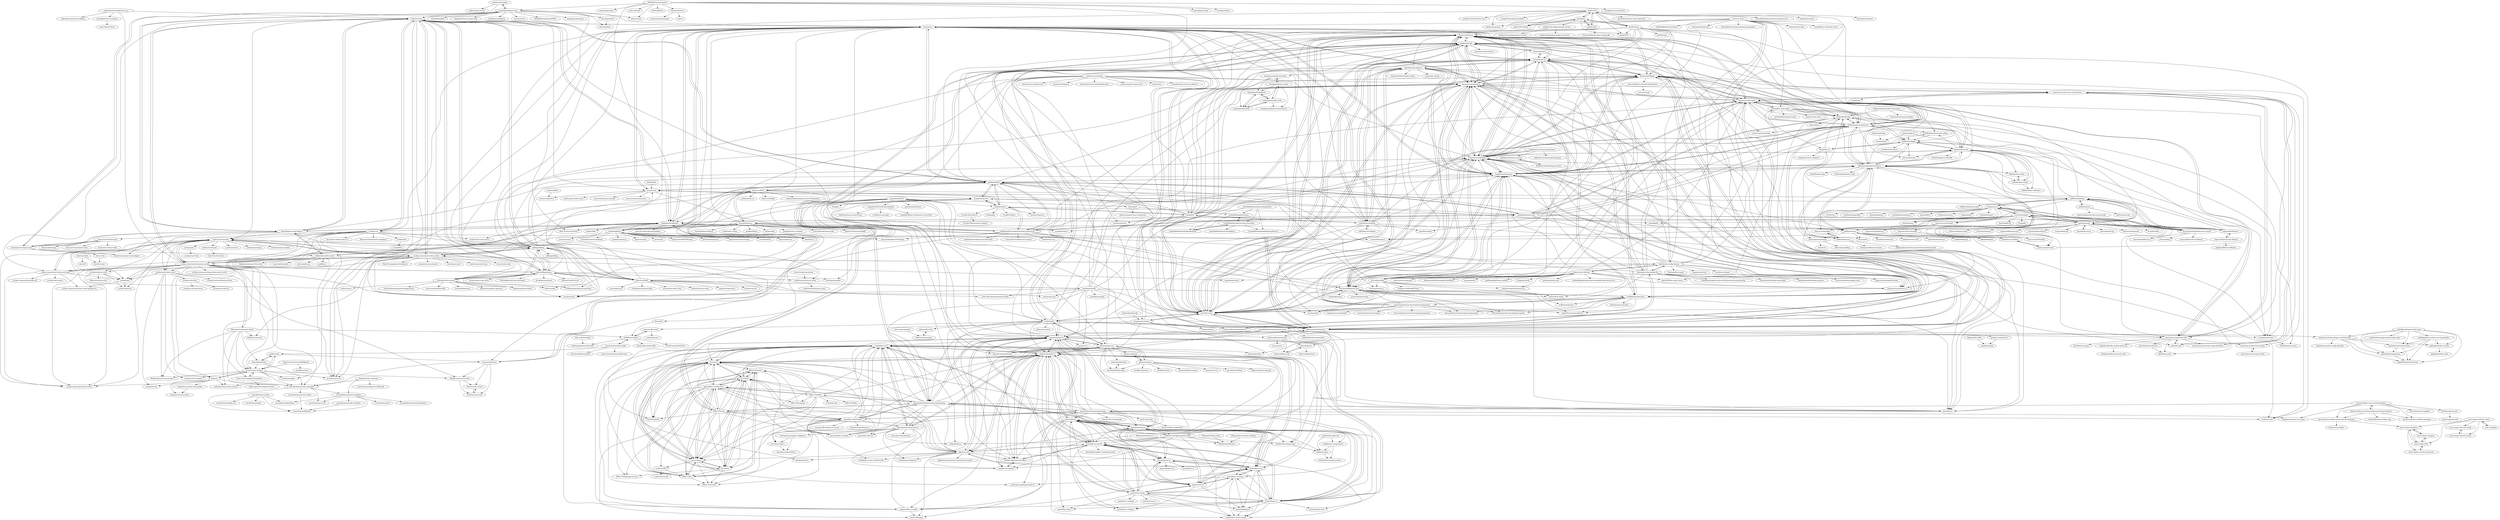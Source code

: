 digraph G {
"anthonyshort/deku" -> "hyperhype/hyperscript"
"anthonyshort/deku" -> "acdlite/redux-router" ["e"=1]
"anthonyshort/deku" -> "staltz/xstream"
"rametta/pratica" -> "gigobyte/purify"
"rametta/pratica" -> "fantasyland/daggy"
"rametta/pratica" -> "monet/monet.js"
"fluture-js/Fluture" -> "sanctuary-js/sanctuary"
"fluture-js/Fluture" -> "origamitower/folktale"
"fluture-js/Fluture" -> "evilsoft/crocks"
"fluture-js/Fluture" -> "ramda/ramda-fantasy"
"fluture-js/Fluture" -> "fantasyland/fantasy-land"
"fluture-js/Fluture" -> "monet/monet.js"
"fluture-js/Fluture" -> "fantasyland/daggy"
"fluture-js/Fluture" -> "calmm-js/partial.lenses"
"fluture-js/Fluture" -> "gigobyte/purify"
"fluture-js/Fluture" -> "gcanti/fp-ts" ["e"=1]
"fluture-js/Fluture" -> "cujojs/most"
"fluture-js/Fluture" -> "rpominov/static-land"
"fluture-js/Fluture" -> "stoeffel/awesome-fp-js"
"fluture-js/Fluture" -> "gcanti/monocle-ts"
"fluture-js/Fluture" -> "DrBoolean/immutable-ext"
"glebec/lambda-talk" -> "kongware/scriptum"
"stoeffel/awesome-fp-js" -> "fantasyland/fantasy-land"
"stoeffel/awesome-fp-js" -> "MostlyAdequate/mostly-adequate-guide" ["e"=1]
"stoeffel/awesome-fp-js" -> "getify/Functional-Light-JS" ["e"=1]
"stoeffel/awesome-fp-js" -> "xgrommx/awesome-functional-programming"
"stoeffel/awesome-fp-js" -> "sanctuary-js/sanctuary"
"stoeffel/awesome-fp-js" -> "ramda/ramda" ["e"=1]
"stoeffel/awesome-fp-js" -> "origamitower/folktale"
"stoeffel/awesome-fp-js" -> "gcanti/fp-ts" ["e"=1]
"stoeffel/awesome-fp-js" -> "hemanth/functional-programming-jargon" ["e"=1]
"stoeffel/awesome-fp-js" -> "ramda/ramda-fantasy"
"stoeffel/awesome-fp-js" -> "fluture-js/Fluture"
"stoeffel/awesome-fp-js" -> "evilsoft/crocks"
"stoeffel/awesome-fp-js" -> "acdlite/recompose" ["e"=1]
"stoeffel/awesome-fp-js" -> "monet/monet.js"
"stoeffel/awesome-fp-js" -> "isRuslan/awesome-elm" ["e"=1]
"xgrommx/awesome-functional-programming" -> "stoeffel/awesome-fp-js"
"xgrommx/awesome-functional-programming" -> "fantasyland/fantasy-land"
"xgrommx/awesome-functional-programming" -> "lucasviola/awesome-functional-programming" ["e"=1]
"xgrommx/awesome-functional-programming" -> "ramda/ramda-fantasy"
"xgrommx/awesome-functional-programming" -> "sanctuary-js/sanctuary"
"xgrommx/awesome-functional-programming" -> "hemanth/functional-programming-jargon" ["e"=1]
"xgrommx/awesome-functional-programming" -> "MostlyAdequate/mostly-adequate-guide" ["e"=1]
"xgrommx/awesome-functional-programming" -> "origamitower/folktale"
"xgrommx/awesome-functional-programming" -> "krispo/awesome-haskell" ["e"=1]
"xgrommx/awesome-functional-programming" -> "evilsoft/crocks"
"xgrommx/awesome-functional-programming" -> "fluture-js/Fluture"
"xgrommx/awesome-functional-programming" -> "cujojs/most"
"xgrommx/awesome-functional-programming" -> "razum2um/awesome-clojure" ["e"=1]
"xgrommx/awesome-functional-programming" -> "getify/Functional-Light-JS" ["e"=1]
"xgrommx/awesome-functional-programming" -> "ramda/ramda" ["e"=1]
"fantasyland/fantasy-land" -> "sanctuary-js/sanctuary"
"fantasyland/fantasy-land" -> "ramda/ramda" ["e"=1]
"fantasyland/fantasy-land" -> "gcanti/fp-ts" ["e"=1]
"fantasyland/fantasy-land" -> "stoeffel/awesome-fp-js"
"fantasyland/fantasy-land" -> "ramda/ramda-fantasy"
"fantasyland/fantasy-land" -> "origamitower/folktale"
"fantasyland/fantasy-land" -> "MostlyAdequate/mostly-adequate-guide" ["e"=1]
"fantasyland/fantasy-land" -> "fluture-js/Fluture"
"fantasyland/fantasy-land" -> "purescript/purescript" ["e"=1]
"fantasyland/fantasy-land" -> "cujojs/most"
"fantasyland/fantasy-land" -> "hemanth/functional-programming-jargon" ["e"=1]
"fantasyland/fantasy-land" -> "acdlite/recompose" ["e"=1]
"fantasyland/fantasy-land" -> "getify/Functional-Light-JS" ["e"=1]
"fantasyland/fantasy-land" -> "evilsoft/crocks"
"fantasyland/fantasy-land" -> "facebook/reason" ["e"=1]
"leebyron/testcheck-js" -> "jsverify/jsverify"
"leebyron/testcheck-js" -> "dubzzz/fast-check" ["e"=1]
"leebyron/testcheck-js" -> "graue/gentest"
"leebyron/testcheck-js" -> "apollographql/reason-apollo" ["e"=1]
"leebyron/testcheck-js" -> "jlongster/lively"
"leebyron/testcheck-js" -> "bodil/eslint-config-cleanjs"
"leebyron/testcheck-js" -> "prayerslayer/js.spec"
"leebyron/testcheck-js" -> "jlongster/transducers.js" ["e"=1]
"leebyron/testcheck-js" -> "cognitect-labs/transducers-js" ["e"=1]
"leebyron/testcheck-js" -> "sebmarkbage/ecmascript-immutable-data-structures" ["e"=1]
"leebyron/testcheck-js" -> "samccone/coverage-ext" ["e"=1]
"leebyron/testcheck-js" -> "AgentME/flow-copy-source" ["e"=1]
"leebyron/testcheck-js" -> "thejameskyle/babel-plugin-handbook" ["e"=1]
"leebyron/testcheck-js" -> "rpominov/static-land"
"leebyron/testcheck-js" -> "petehunt/jsxstyle" ["e"=1]
"marblejs/marble" -> "marblejs/example"
"marblejs/marble" -> "gcanti/fp-ts" ["e"=1]
"marblejs/marble" -> "gcanti/monocle-ts"
"marblejs/marble" -> "evilsoft/crocks"
"marblejs/marble" -> "gcanti/io-ts" ["e"=1]
"marblejs/marble" -> "fluture-js/Fluture"
"marblejs/marble" -> "gigobyte/purify"
"marblejs/marble" -> "sanctuary-js/sanctuary"
"marblejs/marble" -> "cyclejs/cyclejs" ["e"=1]
"marblejs/marble" -> "origamitower/folktale"
"marblejs/marble" -> "enricopolanski/functional-programming"
"marblejs/marble" -> "ReactiveX/IxJS"
"marblejs/marble" -> "LeetCode-OpenSource/rxjs-hooks" ["e"=1]
"marblejs/marble" -> "cartant/rxjs-spy" ["e"=1]
"marblejs/marble" -> "dubzzz/fast-check" ["e"=1]
"leeoniya/domvm" -> "creationix/domchanger"
"leeoniya/domvm" -> "ivijs/ivi" ["e"=1]
"Paqmind/react-ultimate" -> "ivan-kleshnin/subjective-fullstack"
"Paqmind/react-ultimate" -> "ivan-kleshnin/cyclejs-examples"
"Paqmind/react-ultimate" -> "ivan-kleshnin/reactive-polyglot"
"staltz/prevent-smoosh" -> "staltz/callbag-basics"
"staltz/prevent-smoosh" -> "callbag/callbag"
"staltz/prevent-smoosh" -> "staltz/comver"
"staltz/prevent-smoosh" -> "thejameskyle/unstated" ["e"=1]
"staltz/prevent-smoosh" -> "gilbert/es-pipeline-operator" ["e"=1]
"staltz/prevent-smoosh" -> "rbuckton/proposal-partial-application" ["e"=1]
"staltz/prevent-smoosh" -> "samccone/bundle-buddy" ["e"=1]
"staltz/prevent-smoosh" -> "tc39/proposal-pattern-matching" ["e"=1]
"staltz/prevent-smoosh" -> "staltz/cycle-onionify"
"staltz/prevent-smoosh" -> "developit/karmatic" ["e"=1]
"staltz/prevent-smoosh" -> "kitten/wonka" ["e"=1]
"staltz/prevent-smoosh" -> "staltz/xstream"
"next-step/js-racingcar" -> "next-step/js-lotto"
"next-step/js-racingcar" -> "next-step/js-calculator"
"luijar/functional-programming-js" -> "nililee/functional-programming-js"
"luijar/functional-programming-js" -> "ramda/ramda-fantasy"
"luijar/functional-programming-js" -> "origamitower/folktale"
"luijar/functional-programming-js" -> "RxJSInAction/rxjs-in-action"
"sebinsua/ramda-debug" -> "sebinsua/tap-debug"
"sebinsua/ramda-debug" -> "raine/treis"
"selfrefactor/rambdax" -> "selfrefactor/rambda"
"paldepind/union-type" -> "paldepind/flyd"
"paldepind/union-type" -> "paldepind/functional-frontend-architecture"
"paldepind/union-type" -> "fantasyland/daggy"
"paldepind/union-type" -> "ramda/ramda-lens"
"paldepind/union-type" -> "rpominov/static-land"
"paldepind/union-type" -> "sanctuary-js/sanctuary-def"
"paldepind/union-type" -> "paldepind/snabbdom"
"paldepind/union-type" -> "xodio/hm-def"
"paldepind/union-type" -> "funkia/hareactive"
"paldepind/union-type" -> "sanctuary-js/sanctuary-type-classes"
"paldepind/union-type" -> "DrBoolean/freeky"
"devexperts/swagger-codegen-ts" -> "raveclassic/injectable-ts"
"devexperts/swagger-codegen-ts" -> "raveclassic/frp-ts"
"getify/CAF" -> "getify/fasy"
"getify/CAF" -> "getify/TypL"
"getify/CAF" -> "getify/monio"
"getify/CAF" -> "getify/asynquence" ["e"=1]
"getify/CAF" -> "getify/FPO"
"getify/CAF" -> "tannerlinsley/react-query-devtools" ["e"=1]
"getify/CAF" -> "kentcdodds/advanced-react-patterns-v2" ["e"=1]
"getify/CAF" -> "nnja/advanced-git" ["e"=1]
"getify/CAF" -> "developit/workerize" ["e"=1]
"getify/CAF" -> "staltz/callbag-basics"
"getify/CAF" -> "getify/A-Tale-Of-Three-Lists" ["e"=1]
"getify/CAF" -> "getify/TNG-Hooks"
"getify/CAF" -> "GoogleChromeLabs/comlink" ["e"=1]
"getify/CAF" -> "funkia/list"
"getify/CAF" -> "getify/Functional-Light-JS" ["e"=1]
"danielnixon/eslint-plugin-total-functions" -> "agiledigital/sagamatron"
"danielnixon/eslint-plugin-total-functions" -> "agiledigital/mule-preview"
"danielnixon/eslint-plugin-total-functions" -> "agiledigital/idm-ts-types"
"danielnixon/eslint-plugin-total-functions" -> "danielnixon/total-functions"
"danielnixon/eslint-plugin-total-functions" -> "danielnixon/eslint-config-typed-fp"
"char0n/ramda-adjunct" -> "tommmyy/ramda-extension"
"char0n/ramda-adjunct" -> "monet/monet.js"
"char0n/ramda-adjunct" -> "calmm-js/partial.lenses"
"char0n/ramda-adjunct" -> "evilsoft/crocks"
"char0n/ramda-adjunct" -> "sanctuary-js/sanctuary"
"char0n/ramda-adjunct" -> "selfrefactor/rambda"
"char0n/ramda-adjunct" -> "fluture-js/Fluture"
"char0n/ramda-adjunct" -> "ramda/ramda-fantasy"
"char0n/ramda-adjunct" -> "origamitower/folktale"
"char0n/ramda-adjunct" -> "megawac/babel-plugin-ramda" ["e"=1]
"char0n/ramda-adjunct" -> "fantasyland/daggy"
"char0n/ramda-adjunct" -> "jfmengels/eslint-plugin-fp"
"char0n/ramda-adjunct" -> "gcanti/monocle-ts"
"char0n/ramda-adjunct" -> "rpominov/static-land"
"char0n/ramda-adjunct" -> "types/npm-ramda"
"edge/cyc" -> "ivan-kleshnin/cyclejs-examples"
"edge/cyc" -> "andreloureiro/cyclejs-starter"
"edge/cyc" -> "cyclejs-community/cyclic-router"
"edge/cyc" -> "cyclejs/devtool"
"edge/cyc" -> "raquelxmoss/cycle-color-picker"
"edge/cyc" -> "raquelxmoss/cycle-keys"
"edge/cyc" -> "vic/awesome-cyclejs"
"baconjs/bacon.js" -> "Reactive-Extensions/RxJS" ["e"=1]
"baconjs/bacon.js" -> "caolan/highland"
"baconjs/bacon.js" -> "cujojs/most"
"baconjs/bacon.js" -> "dtao/lazy.js" ["e"=1]
"baconjs/bacon.js" -> "fantasyland/fantasy-land"
"baconjs/bacon.js" -> "facebook/immutable-js" ["e"=1]
"baconjs/bacon.js" -> "rpominov/kefir"
"baconjs/bacon.js" -> "rackt/react-router" ["e"=1]
"baconjs/bacon.js" -> "swannodette/mori" ["e"=1]
"baconjs/bacon.js" -> "Matt-Esch/virtual-dom" ["e"=1]
"baconjs/bacon.js" -> "mozilla/sweet.js" ["e"=1]
"baconjs/bacon.js" -> "spoike/refluxjs" ["e"=1]
"baconjs/bacon.js" -> "kriskowal/q" ["e"=1]
"baconjs/bacon.js" -> "google/traceur-compiler" ["e"=1]
"baconjs/bacon.js" -> "substack/node-browserify" ["e"=1]
"calmm-js/karet" -> "calmm-js/karet.util"
"calmm-js/karet" -> "calmm-js/kefir.atom"
"developit/vhtml" -> "developit/htm" ["e"=1]
"z-pattern-matching/z" -> "sanctuary-js/sanctuary"
"z-pattern-matching/z" -> "tc39/proposal-pattern-matching" ["e"=1]
"z-pattern-matching/z" -> "evilsoft/crocks"
"z-pattern-matching/z" -> "origamitower/folktale"
"z-pattern-matching/z" -> "funkia/list"
"z-pattern-matching/z" -> "denisraslov/react-spreadsheet-grid" ["e"=1]
"z-pattern-matching/z" -> "ianstormtaylor/superstruct" ["e"=1]
"z-pattern-matching/z" -> "ncthbrt/nact" ["e"=1]
"z-pattern-matching/z" -> "funfix/funfix"
"z-pattern-matching/z" -> "developit/greenlet" ["e"=1]
"z-pattern-matching/z" -> "sindresorhus/ow" ["e"=1]
"z-pattern-matching/z" -> "arrizalamin/js-function-reflector"
"z-pattern-matching/z" -> "staltz/callbag-basics"
"z-pattern-matching/z" -> "nitin42/react-perf-devtool" ["e"=1]
"z-pattern-matching/z" -> "zeeshanu/dumper.js" ["e"=1]
"YBogomolov/fp-ts-kata" -> "YBogomolov/kleisli-ts"
"sanctuary-js/sanctuary" -> "fluture-js/Fluture"
"sanctuary-js/sanctuary" -> "origamitower/folktale"
"sanctuary-js/sanctuary" -> "fantasyland/fantasy-land"
"sanctuary-js/sanctuary" -> "ramda/ramda-fantasy"
"sanctuary-js/sanctuary" -> "evilsoft/crocks"
"sanctuary-js/sanctuary" -> "monet/monet.js"
"sanctuary-js/sanctuary" -> "gcanti/fp-ts" ["e"=1]
"sanctuary-js/sanctuary" -> "stoeffel/awesome-fp-js"
"sanctuary-js/sanctuary" -> "calmm-js/partial.lenses"
"sanctuary-js/sanctuary" -> "cujojs/most"
"sanctuary-js/sanctuary" -> "sanctuary-js/sanctuary-def"
"sanctuary-js/sanctuary" -> "ramda/ramda" ["e"=1]
"sanctuary-js/sanctuary" -> "gigobyte/purify"
"sanctuary-js/sanctuary" -> "fantasyland/daggy"
"sanctuary-js/sanctuary" -> "sanctuary-js/sanctuary-type-classes"
"getify/TypL" -> "getify/fasy"
"getify/TypL" -> "getify/CAF"
"getify/TypL" -> "FrontendMasters/intro-mongo-db" ["e"=1]
"getify/fasy" -> "getify/CAF"
"getify/fasy" -> "getify/FPO"
"getify/fasy" -> "getify/TypL"
"getify/fasy" -> "getify/eslint-plugin-proper-arrows"
"getify/fasy" -> "getify/monio"
"getify/fasy" -> "getify/asynquence" ["e"=1]
"getify/fasy" -> "getify/TNG-Hooks"
"Mercateo/component-check" -> "ivan-kleshnin/cyclejs-examples"
"Mercateo/component-check" -> "cyclejs-community/awesome-cyclejs"
"Mercateo/component-check" -> "Widdershin/cycle-ecosystem"
"Mercateo/component-check" -> "vic/awesome-cyclejs"
"Mercateo/component-check" -> "channikhabra/yarr"
"Mercateo/component-check" -> "pH200/cycle-react" ["e"=1]
"Mercateo/component-check" -> "ds300/derivablejs"
"Mercateo/component-check" -> "andreloureiro/cyclejs-starter"
"caolan/highland" -> "baconjs/bacon.js"
"caolan/highland" -> "cujojs/most"
"caolan/highland" -> "dominictarr/event-stream" ["e"=1]
"caolan/highland" -> "visionmedia/co" ["e"=1]
"caolan/highland" -> "dtao/lazy.js" ["e"=1]
"caolan/highland" -> "primus/primus" ["e"=1]
"caolan/highland" -> "swannodette/mori" ["e"=1]
"caolan/highland" -> "substack/stream-handbook" ["e"=1]
"caolan/highland" -> "jimhigson/oboe.js" ["e"=1]
"caolan/highland" -> "jlongster/transducers.js" ["e"=1]
"caolan/highland" -> "Raynos/mercury" ["e"=1]
"caolan/highland" -> "gaearon/redux" ["e"=1]
"caolan/highland" -> "muut/riotjs" ["e"=1]
"caolan/highland" -> "dominictarr/JSONStream" ["e"=1]
"caolan/highland" -> "thlorenz/proxyquire" ["e"=1]
"Effect-TS/schema" -> "Effect-TS/match"
"Effect-TS/core" -> "pigoz/effect-crashcourse"
"Effect-TS/core" -> "sledorze/morphic-ts"
"Effect-TS/core" -> "fp-ts/core"
"Effect-TS/core" -> "enricopolanski/functional-programming"
"Effect-TS/core" -> "fp-ts/data"
"Effect-TS/core" -> "gigobyte/purify"
"Effect-TS/core" -> "fp-ts/schema"
"Effect-TS/core" -> "gcanti/monocle-ts"
"Effect-TS/core" -> "Effect-TS/io"
"Effect-TS/core" -> "pfgray/ts-adt"
"Effect-TS/core" -> "TylorS/typed-fp"
"Effect-TS/core" -> "fp-ts/optic"
"Effect-TS/core" -> "inato/fp-ts-cheatsheet"
"Effect-TS/core" -> "mobily/ts-belt" ["e"=1]
"Effect-TS/core" -> "grossbart/fp-ts-recipes"
"gcanti/monocle-ts" -> "gcanti/newtype-ts"
"gcanti/monocle-ts" -> "sledorze/morphic-ts"
"gcanti/monocle-ts" -> "gcanti/fp-ts-contrib"
"gcanti/monocle-ts" -> "pfgray/ts-adt"
"gcanti/monocle-ts" -> "gcanti/parser-ts"
"gcanti/monocle-ts" -> "enricopolanski/functional-programming"
"gcanti/monocle-ts" -> "akheron/optics-ts"
"gcanti/monocle-ts" -> "gcanti/hyper-ts"
"gcanti/monocle-ts" -> "fp-ts/core"
"gcanti/monocle-ts" -> "gcanti/io-ts-types"
"gcanti/monocle-ts" -> "gcanti/io-ts" ["e"=1]
"gcanti/monocle-ts" -> "gcanti/fp-ts" ["e"=1]
"gcanti/monocle-ts" -> "gcanti/fp-ts-rxjs"
"gcanti/monocle-ts" -> "gigobyte/purify"
"gcanti/monocle-ts" -> "samhh/fp-ts-std"
"gcanti/parser-ts" -> "gcanti/retry-ts"
"gcanti/parser-ts" -> "gcanti/fp-ts-rxjs"
"gcanti/parser-ts" -> "gcanti/fp-ts-local-storage"
"gcanti/parser-ts" -> "gcanti/fp-ts-contrib"
"gcanti/parser-ts" -> "gcanti/graphics-ts"
"gcanti/parser-ts" -> "gcanti/docs-ts"
"Riim/cellx" -> "ds300/derivablejs"
"calmm-js/documentation" -> "calmm-js/karet"
"calmm-js/documentation" -> "calmm-js/karet.util"
"calmm-js/documentation" -> "tsers-js/core" ["e"=1]
"frameworkless-movement/awesome-frameworkless" -> "frameworkless-movement/manifesto"
"frameworkless-movement/awesome-frameworkless" -> "Apress/frameworkless-front-end-development"
"frameworkless-movement/awesome-frameworkless" -> "xpmatteo/frameworkless-hangman"
"frameworkless-movement/awesome-frameworkless" -> "Amin52J/frameworkless-spa"
"Effect-TS/io" -> "Effect-TS/match"
"Effect-TS/io" -> "fp-ts/data"
"Effect-TS/io" -> "Effect-TS/stream"
"Effect-TS/io" -> "fp-ts/schema"
"fp-ts/core" -> "fp-ts/data"
"fp-ts/core" -> "fp-ts/schema"
"fp-ts/core" -> "fp-ts/optic"
"fp-ts/core" -> "Effect-TS/io"
"fp-ts/core" -> "pigoz/effect-crashcourse"
"fp-ts/core" -> "Effect-TS/match"
"fp-ts/core" -> "samhh/fp-ts-std"
"fp-ts/core" -> "Effect-TS/stream"
"fp-ts/core" -> "TylorS/typed-fp"
"fp-ts/core" -> "Effect-TS/language-service"
"fp-ts/data" -> "fp-ts/core"
"fp-ts/data" -> "Effect-TS/io"
"fp-ts/data" -> "fp-ts/schema"
"fp-ts/data" -> "fp-ts/optic"
"fp-ts/data" -> "Effect-TS/match"
"fp-ts/data" -> "pigoz/effect-crashcourse"
"fp-ts/data" -> "Effect-TS/stream"
"funkia/list" -> "sanctuary-js/sanctuary"
"funkia/list" -> "evilsoft/crocks"
"funkia/list" -> "origamitower/folktale"
"funkia/list" -> "cujojs/most"
"funkia/list" -> "calmm-js/partial.lenses"
"funkia/list" -> "gigobyte/purify"
"funkia/list" -> "fantasyland/daggy"
"funkia/list" -> "selfrefactor/rambda"
"funkia/list" -> "funkia/turbine"
"funkia/list" -> "fluture-js/Fluture"
"funkia/list" -> "sindresorhus/ow" ["e"=1]
"funkia/list" -> "funfix/funfix"
"funkia/list" -> "funkia/hareactive"
"funkia/list" -> "paldepind/flyd"
"funkia/list" -> "monet/monet.js"
"evilsoft/crocks" -> "sanctuary-js/sanctuary"
"evilsoft/crocks" -> "fluture-js/Fluture"
"evilsoft/crocks" -> "origamitower/folktale"
"evilsoft/crocks" -> "monet/monet.js"
"evilsoft/crocks" -> "fantasyland/daggy"
"evilsoft/crocks" -> "ramda/ramda-fantasy"
"evilsoft/crocks" -> "fantasyland/fantasy-land"
"evilsoft/crocks" -> "kongware/scriptum"
"evilsoft/crocks" -> "cujojs/most"
"evilsoft/crocks" -> "calmm-js/partial.lenses"
"evilsoft/crocks" -> "funfix/funfix"
"evilsoft/crocks" -> "char0n/ramda-adjunct"
"evilsoft/crocks" -> "DrBoolean/immutable-ext"
"evilsoft/crocks" -> "gcanti/fp-ts" ["e"=1]
"evilsoft/crocks" -> "gigobyte/purify"
"grammarly/focal" -> "grammarly/embrace"
"grammarly/focal" -> "gcanti/monocle-ts"
"grammarly/focal" -> "funfix/funfix"
"grammarly/focal" -> "calmm-js/partial.lenses"
"grammarly/focal" -> "jamesmcnamara/shades"
"grammarly/focal" -> "A-gambit/CSS-IN-JS-Benchmarks"
"grammarly/focal" -> "sledorze/morphic-ts"
"grammarly/focal" -> "akheron/optics-ts"
"grammarly/focal" -> "mikearnaldi/matechs-effect"
"grammarly/focal" -> "cyclejs-community/redux-cycles"
"grammarly/focal" -> "beerjs/kyiv"
"grammarly/focal" -> "calmm-js/documentation"
"grammarly/focal" -> "funkia/turbine"
"grammarly/focal" -> "giogonzo/fp-ts-ramda"
"pfgray/ts-adt" -> "sledorze/morphic-ts"
"pfgray/ts-adt" -> "mikearnaldi/matechs-effect"
"pfgray/ts-adt" -> "gcanti/fp-ts-contrib"
"pfgray/ts-adt" -> "gcanti/monocle-ts"
"pfgray/ts-adt" -> "joshburgess/tagged-ts"
"pfgray/ts-adt" -> "gcanti/fp-ts-rxjs"
"pfgray/ts-adt" -> "samhh/fp-ts-std"
"pfgray/ts-adt" -> "mblink/fp-ts-react-stable-hooks"
"pfgray/ts-adt" -> "contactlab/appy"
"pfgray/ts-adt" -> "relmify/jest-fp-ts"
"pfgray/ts-adt" -> "fp-ts/core"
"pfgray/ts-adt" -> "pigoz/effect-crashcourse"
"pfgray/ts-adt" -> "gcanti/parser-ts"
"pfgray/ts-adt" -> "pfgray/ecma-proposal-chainable-do-syntax"
"pfgray/ts-adt" -> "fp-ts/schema"
"fp-ts/schema" -> "fp-ts/core"
"fp-ts/schema" -> "fp-ts/data"
"fp-ts/schema" -> "fp-ts/optic"
"fp-ts/schema" -> "Effect-TS/io"
"fp-ts/schema" -> "Effect-TS/match"
"fp-ts/schema" -> "pigoz/effect-crashcourse"
"fp-ts/schema" -> "Effect-TS/stream"
"fp-ts/schema" -> "ts-plus/stdlib"
"fp-ts/schema" -> "anthonyjoeseph/spectacles-ts"
"fp-ts/schema" -> "samhh/fp-ts-std"
"origamitower/folktale" -> "sanctuary-js/sanctuary"
"origamitower/folktale" -> "ramda/ramda-fantasy"
"origamitower/folktale" -> "fluture-js/Fluture"
"origamitower/folktale" -> "monet/monet.js"
"origamitower/folktale" -> "fantasyland/fantasy-land"
"origamitower/folktale" -> "evilsoft/crocks"
"origamitower/folktale" -> "DrBoolean/immutable-ext"
"origamitower/folktale" -> "fantasyland/daggy"
"origamitower/folktale" -> "cujojs/most"
"origamitower/folktale" -> "stoeffel/awesome-fp-js"
"origamitower/folktale" -> "folktale/data.task"
"origamitower/folktale" -> "rpominov/static-land"
"origamitower/folktale" -> "gcanti/fp-ts" ["e"=1]
"origamitower/folktale" -> "calmm-js/partial.lenses"
"origamitower/folktale" -> "DrBoolean/pointfree-fantasy"
"getify/eslint-plugin-proper-arrows" -> "getify/eslint-plugin-proper-ternary"
"getify/eslint-plugin-proper-arrows" -> "freaktechnik/eslint-plugin-array-func" ["e"=1]
"dominictarr/hyperscript" -> "mlmorg/react-hyperscript"
"dominictarr/hyperscript" -> "dominictarr/observable"
"dominictarr/hyperscript" -> "Raynos/main-loop" ["e"=1]
"dominictarr/hyperscript" -> "Raynos/virtual-hyperscript"
"gigobyte/purify" -> "gcanti/monocle-ts"
"gigobyte/purify" -> "fluture-js/Fluture"
"gigobyte/purify" -> "enricopolanski/functional-programming"
"gigobyte/purify" -> "gcanti/fp-ts" ["e"=1]
"gigobyte/purify" -> "monet/monet.js"
"gigobyte/purify" -> "sanctuary-js/sanctuary"
"gigobyte/purify" -> "emmanueltouzery/prelude-ts"
"gigobyte/purify" -> "Effect-TS/core"
"gigobyte/purify" -> "evilsoft/crocks"
"gigobyte/purify" -> "remeda/remeda" ["e"=1]
"gigobyte/purify" -> "mobily/ts-belt" ["e"=1]
"gigobyte/purify" -> "selfrefactor/rambda"
"gigobyte/purify" -> "nythrox/purifree"
"gigobyte/purify" -> "rametta/pratica"
"gigobyte/purify" -> "supermacro/neverthrow" ["e"=1]
"ReactiveX/IxJS" -> "benlesh/rxjs-for-await"
"ReactiveX/IxJS" -> "cartant/rxjs-spy" ["e"=1]
"ReactiveX/IxJS" -> "staltz/callbag-basics"
"ReactiveX/IxJS" -> "staltz/xstream"
"ReactiveX/IxJS" -> "cartant/rxjs-etc" ["e"=1]
"ReactiveX/IxJS" -> "cujojs/most"
"ReactiveX/IxJS" -> "callbag/callbag"
"ReactiveX/IxJS" -> "marblejs/marble"
"ReactiveX/IxJS" -> "moroshko/rxviz" ["e"=1]
"ReactiveX/IxJS" -> "tc39/proposal-observable" ["e"=1]
"ReactiveX/IxJS" -> "mgechev/injection-js" ["e"=1]
"ReactiveX/IxJS" -> "funkia/hareactive"
"ReactiveX/IxJS" -> "cartant/rxjs-tslint-rules" ["e"=1]
"ReactiveX/IxJS" -> "mostjs/core"
"ReactiveX/IxJS" -> "LeetCode-OpenSource/rxjs-hooks" ["e"=1]
"next-step/js-todo-list-step1" -> "next-step/js-todo-list-step2"
"next-step/js-todo-list-step1" -> "next-step/js-todo-list-step3"
"next-step/js-todo-list-step1" -> "next-step/blog"
"next-step/js-todo-list-step1" -> "next-step/js-lotto"
"next-step/js-todo-list-step1" -> "next-step/js-calculator"
"next-step/js-todo-list-step2" -> "next-step/js-todo-list-step3"
"next-step/js-todo-list-step3" -> "next-step/js-todo-list-step2"
"paldepind/functional-frontend-architecture" -> "paldepind/union-type"
"paldepind/functional-frontend-architecture" -> "evancz/elm-architecture-tutorial" ["e"=1]
"paldepind/functional-frontend-architecture" -> "paldepind/flyd"
"paldepind/functional-frontend-architecture" -> "paldepind/snabbdom"
"paldepind/functional-frontend-architecture" -> "funkia/turbine"
"paldepind/functional-frontend-architecture" -> "ramda/ramda-fantasy"
"paldepind/functional-frontend-architecture" -> "ubolonton/js-csp" ["e"=1]
"paldepind/functional-frontend-architecture" -> "stoeffel/awesome-fp-js"
"paldepind/functional-frontend-architecture" -> "cyclejs/cyclejs" ["e"=1]
"paldepind/functional-frontend-architecture" -> "raisemarketplace/redux-loop" ["e"=1]
"paldepind/functional-frontend-architecture" -> "cujojs/most"
"paldepind/functional-frontend-architecture" -> "staltz/xstream"
"paldepind/functional-frontend-architecture" -> "sanctuary-js/sanctuary"
"paldepind/functional-frontend-architecture" -> "fantasyland/fantasy-land"
"paldepind/functional-frontend-architecture" -> "markerikson/redux-ecosystem-links" ["e"=1]
"staltz/matrixmultiplication.xyz" -> "cyclejs-community/awesome-cyclejs"
"staltz/matrixmultiplication.xyz" -> "jstimpfle/tetris-on-a-plane"
"staltz/matrixmultiplication.xyz" -> "staltz/xstream"
"staltz/matrixmultiplication.xyz" -> "mburakerman/numscrubberjs" ["e"=1]
"selfrefactor/rambda" -> "selfrefactor/rambdax"
"selfrefactor/rambda" -> "sanctuary-js/sanctuary"
"selfrefactor/rambda" -> "remeda/remeda" ["e"=1]
"selfrefactor/rambda" -> "char0n/ramda-adjunct"
"selfrefactor/rambda" -> "gigobyte/purify"
"selfrefactor/rambda" -> "monet/monet.js"
"selfrefactor/rambda" -> "fluture-js/Fluture"
"selfrefactor/rambda" -> "evilsoft/crocks"
"selfrefactor/rambda" -> "mobily/ts-belt" ["e"=1]
"selfrefactor/rambda" -> "origamitower/folktale"
"selfrefactor/rambda" -> "funkia/list"
"selfrefactor/rambda" -> "ramda/ramda" ["e"=1]
"selfrefactor/rambda" -> "cujojs/most"
"selfrefactor/rambda" -> "ramda/ramda-fantasy"
"selfrefactor/rambda" -> "gcanti/monocle-ts"
"callbag/callbag" -> "staltz/callbag-basics"
"callbag/callbag" -> "staltz/cycle-onionify"
"callbag/callbag" -> "staltz/xstream"
"callbag/callbag" -> "cyclejs/cyclejs" ["e"=1]
"callbag/callbag" -> "kitten/wonka" ["e"=1]
"callbag/callbag" -> "cujojs/most"
"callbag/callbag" -> "cyclejs-community/awesome-cyclejs"
"callbag/callbag" -> "staltz/use-profunctor-state"
"callbag/callbag" -> "callbag/tallbag"
"callbag/callbag" -> "cyclejs-community/redux-cycles"
"callbag/callbag" -> "staltz/prevent-smoosh"
"callbag/callbag" -> "ReactiveX/IxJS"
"callbag/callbag" -> "paldepind/flyd"
"callbag/callbag" -> "origamitower/folktale"
"callbag/callbag" -> "sanctuary-js/sanctuary"
"cyclejs-community/redux-cycles" -> "staltz/cycle-onionify"
"cyclejs-community/redux-cycles" -> "cyclejs-community/awesome-cyclejs"
"cyclejs-community/redux-cycles" -> "staltz/xstream"
"cyclejs-community/redux-cycles" -> "cyclejs-community/create-cycle-app"
"cyclejs-community/redux-cycles" -> "recyclejs/recycle"
"cyclejs-community/redux-cycles" -> "redux-loop/redux-loop" ["e"=1]
"cyclejs-community/redux-cycles" -> "cyclejs/time"
"cyclejs-community/redux-cycles" -> "cyclejs-community/cyclic-router"
"cyclejs-community/redux-cycles" -> "clarus/redux-ship" ["e"=1]
"cyclejs-community/redux-cycles" -> "cyclejs/cyclejs" ["e"=1]
"cyclejs-community/redux-cycles" -> "ReactTraining/react-broadcast" ["e"=1]
"cyclejs-community/redux-cycles" -> "callbag/callbag"
"cyclejs-community/redux-cycles" -> "aweary/react-perimeter" ["e"=1]
"cyclejs-community/redux-cycles" -> "pH200/cycle-react" ["e"=1]
"cyclejs-community/redux-cycles" -> "bodil/eslint-config-cleanjs"
"getify/TNG-Hooks" -> "getify/fasy"
"ohanhi/hyperscript-helpers" -> "mlmorg/react-hyperscript"
"ohanhi/hyperscript-helpers" -> "hyperhype/hyperscript"
"ohanhi/hyperscript-helpers" -> "Jador/react-hyperscript-helpers"
"ohanhi/hyperscript-helpers" -> "staltz/cycle-onionify"
"ohanhi/hyperscript-helpers" -> "paldepind/snabbdom"
"ohanhi/hyperscript-helpers" -> "staltz/xstream"
"ohanhi/hyperscript-helpers" -> "raisemarketplace/redux-loop" ["e"=1]
"ohanhi/hyperscript-helpers" -> "blakeembrey/free-style"
"ohanhi/hyperscript-helpers" -> "motorcyclejs/core"
"ohanhi/hyperscript-helpers" -> "DrBoolean/pointfree-fantasy"
"ohanhi/hyperscript-helpers" -> "dominictarr/hyperscript"
"paldepind/flyd" -> "cujojs/most"
"paldepind/flyd" -> "paldepind/union-type"
"paldepind/flyd" -> "paldepind/snabbdom"
"paldepind/flyd" -> "mostjs/core"
"paldepind/flyd" -> "funkia/hareactive"
"paldepind/flyd" -> "ramda/ramda-fantasy"
"paldepind/flyd" -> "staltz/xstream"
"paldepind/flyd" -> "funkia/turbine"
"paldepind/flyd" -> "paldepind/functional-frontend-architecture"
"paldepind/flyd" -> "jlongster/transducers.js" ["e"=1]
"paldepind/flyd" -> "rpominov/kefir"
"paldepind/flyd" -> "pozadi/kefir" ["e"=1]
"paldepind/flyd" -> "plaid/sanctuary"
"paldepind/flyd" -> "foxdonut/meiosis" ["e"=1]
"paldepind/flyd" -> "sanctuary-js/sanctuary"
"calmm-js/partial.lenses" -> "sanctuary-js/sanctuary"
"calmm-js/partial.lenses" -> "fluture-js/Fluture"
"calmm-js/partial.lenses" -> "rpominov/static-land"
"calmm-js/partial.lenses" -> "calmm-js/documentation"
"calmm-js/partial.lenses" -> "fantasyland/daggy"
"calmm-js/partial.lenses" -> "gcanti/monocle-ts"
"calmm-js/partial.lenses" -> "cujojs/most"
"calmm-js/partial.lenses" -> "calmm-js/karet"
"calmm-js/partial.lenses" -> "evilsoft/crocks"
"calmm-js/partial.lenses" -> "sanctuary-js/sanctuary-def"
"calmm-js/partial.lenses" -> "char0n/ramda-adjunct"
"calmm-js/partial.lenses" -> "origamitower/folktale"
"calmm-js/partial.lenses" -> "DrBoolean/freeky"
"calmm-js/partial.lenses" -> "DrBoolean/immutable-ext"
"calmm-js/partial.lenses" -> "ramda/ramda-lens"
"monet/monet.js" -> "origamitower/folktale"
"monet/monet.js" -> "fluture-js/Fluture"
"monet/monet.js" -> "sanctuary-js/sanctuary"
"monet/monet.js" -> "evilsoft/crocks"
"monet/monet.js" -> "ramda/ramda-fantasy"
"monet/monet.js" -> "gigobyte/purify"
"monet/monet.js" -> "char0n/ramda-adjunct"
"monet/monet.js" -> "fantasyland/daggy"
"monet/monet.js" -> "fantasyland/fantasy-land"
"monet/monet.js" -> "DrBoolean/immutable-ext"
"monet/monet.js" -> "stoeffel/awesome-fp-js"
"monet/monet.js" -> "rpominov/static-land"
"monet/monet.js" -> "selfrefactor/rambda"
"monet/monet.js" -> "gcanti/fp-ts" ["e"=1]
"monet/monet.js" -> "rametta/pratica"
"staltz/xstream" -> "cujojs/most"
"staltz/xstream" -> "cyclejs/cyclejs" ["e"=1]
"staltz/xstream" -> "cyclejs-community/awesome-cyclejs"
"staltz/xstream" -> "cyclejs/core"
"staltz/xstream" -> "staltz/cycle-onionify"
"staltz/xstream" -> "staltz/callbag-basics"
"staltz/xstream" -> "callbag/callbag"
"staltz/xstream" -> "cyclejs/cycle-core" ["e"=1]
"staltz/xstream" -> "cyclejs-community/redux-cycles"
"staltz/xstream" -> "paldepind/flyd"
"staltz/xstream" -> "paldepind/snabbdom"
"staltz/xstream" -> "cyclejs-community/create-cycle-app"
"staltz/xstream" -> "mostjs/core"
"staltz/xstream" -> "ohanhi/hyperscript-helpers"
"staltz/xstream" -> "ReactiveX/IxJS"
"staltz/callbag-basics" -> "callbag/callbag"
"staltz/callbag-basics" -> "staltz/xstream"
"staltz/callbag-basics" -> "staltz/cycle-onionify"
"staltz/callbag-basics" -> "thejameskyle/unstated" ["e"=1]
"staltz/callbag-basics" -> "aweary/react-copy-write" ["e"=1]
"staltz/callbag-basics" -> "ReactiveX/IxJS"
"staltz/callbag-basics" -> "staltz/use-profunctor-state"
"staltz/callbag-basics" -> "cyclejs-community/awesome-cyclejs"
"staltz/callbag-basics" -> "cyclejs/cyclejs" ["e"=1]
"staltz/callbag-basics" -> "cujojs/most"
"staltz/callbag-basics" -> "MicheleBertoli/react-automata" ["e"=1]
"staltz/callbag-basics" -> "developit/stockroom" ["e"=1]
"staltz/callbag-basics" -> "developit/greenlet" ["e"=1]
"staltz/callbag-basics" -> "PolymerLabs/lit-html" ["e"=1]
"staltz/callbag-basics" -> "staltz/prevent-smoosh"
"getify/monio" -> "monet/monet.js"
"getify/monio" -> "getify/fasy"
"getify/monio" -> "getify/CAF"
"getify/monio" -> "fluture-js/Fluture"
"getify/monio" -> "kongware/scriptum"
"getify/monio" -> "evilsoft/crocks"
"getify/monio" -> "mobily/ts-belt" ["e"=1]
"getify/monio" -> "sanctuary-js/sanctuary"
"getify/monio" -> "fantasyland/daggy"
"getify/monio" -> "gigobyte/purify"
"getify/monio" -> "getify/domio"
"getify/monio" -> "getify/FPO"
"getify/monio" -> "DrBoolean/freeky"
"getify/monio" -> "origamitower/folktale"
"getify/monio" -> "DrBoolean/immutable-ext"
"funkia/turbine" -> "funkia/hareactive"
"funkia/turbine" -> "funkia/jabz"
"funkia/turbine" -> "paldepind/flyd"
"funkia/turbine" -> "CyclejsCN/cyclejs.cn"
"funkia/turbine" -> "paldepind/functional-frontend-architecture"
"funkia/turbine" -> "foxdonut/meiosis" ["e"=1]
"funkia/turbine" -> "mostjs/core"
"funkia/turbine" -> "funkia/list"
"funkia/turbine" -> "Freak613/domc" ["e"=1]
"funkia/turbine" -> "paldepind/union-type"
"emmanueltouzery/prelude-ts" -> "gigobyte/purify"
"rpominov/kefir" -> "baconjs/bacon.js"
"rpominov/kefir" -> "paldepind/flyd"
"rpominov/kefir" -> "cujojs/most"
"rpominov/kefir" -> "cyclejs/cycle-core" ["e"=1]
"rpominov/kefir" -> "ReactiveX/RxJS" ["e"=1]
"rpominov/kefir" -> "paldepind/snabbdom"
"rpominov/kefir" -> "caolan/highland"
"rpominov/kefir" -> "vic/awesome-cyclejs"
"rpominov/kefir" -> "cwmyers/monet.js" ["e"=1]
"rpominov/kefir" -> "dekujs/deku" ["e"=1]
"rpominov/kefir" -> "Riim/cellx"
"rpominov/kefir" -> "codemix/babel-plugin-closure-elimination" ["e"=1]
"rpominov/kefir" -> "puffnfresh/bilby.js"
"rpominov/kefir" -> "acdlite/redux-rx" ["e"=1]
"Avaq/Fluture" -> "puffnfresh/daggy"
"Avaq/Fluture" -> "Avaq/node-server-skeleton"
"Avaq/Fluture" -> "sebinsua/ramda-debug"
"Avaq/Fluture" -> "briancavalier/creed"
"Avaq/Fluture" -> "DrBoolean/freeky"
"devexperts/remote-data-ts" -> "samhh/fp-ts-std"
"devexperts/remote-data-ts" -> "sledorze/morphic-ts"
"devexperts/remote-data-ts" -> "devexperts/swagger-codegen-ts"
"devexperts/remote-data-ts" -> "nullpub/datum"
"devexperts/remote-data-ts" -> "raveclassic/frp-ts"
"devexperts/remote-data-ts" -> "devexperts/dx-platform"
"devexperts/remote-data-ts" -> "pfgray/ts-adt"
"devexperts/remote-data-ts" -> "gcanti/fp-ts-fluture"
"devexperts/remote-data-ts" -> "joshburgess/tagged-ts"
"devexperts/remote-data-ts" -> "rzeigler/waveguide"
"devexperts/remote-data-ts" -> "grossbart/fp-ts-recipes"
"staltz/use-profunctor-state" -> "staltz/with-profunctor-state"
"funfix/funfix" -> "gcanti/monocle-ts"
"funfix/funfix" -> "evilsoft/crocks"
"funfix/funfix" -> "rpominov/static-land"
"funfix/funfix" -> "origamitower/folktale"
"funfix/funfix" -> "sledorze/morphic-ts"
"funfix/funfix" -> "emmanueltouzery/prelude-ts"
"funfix/funfix" -> "calmm-js/partial.lenses"
"funfix/funfix" -> "rpominov/fun-task"
"funfix/funfix" -> "funkia/hareactive"
"funfix/funfix" -> "mikearnaldi/matechs-effect"
"funfix/funfix" -> "sanctuary-js/sanctuary"
"funfix/funfix" -> "pelotom/unionize" ["e"=1]
"funfix/funfix" -> "akheron/optics-ts"
"funfix/funfix" -> "pelotom/burrido"
"funfix/funfix" -> "rzeigler/waveguide"
"LambdaBooks/understandinges6ua" -> "LambdaBooks/clojurescript-unraveled"
"LambdaBooks/understandinges6ua" -> "LambdaBooks/thelittlebookofruby"
"LambdaBooks/understandinges6ua" -> "LambdaBooks/dictionary"
"LambdaBooks/understandinges6ua" -> "LambdaBooks/lambdabooks.github.io"
"inato/fp-ts-cheatsheet" -> "enricopolanski/functional-programming"
"inato/fp-ts-cheatsheet" -> "grossbart/fp-ts-recipes"
"inato/fp-ts-cheatsheet" -> "fp-ts/core"
"inato/fp-ts-cheatsheet" -> "sledorze/morphic-ts"
"inato/fp-ts-cheatsheet" -> "fp-ts/schema"
"inato/fp-ts-cheatsheet" -> "samhh/fp-ts-std"
"inato/fp-ts-cheatsheet" -> "fp-ts/optic"
"inato/fp-ts-cheatsheet" -> "gcanti/monocle-ts"
"inato/fp-ts-cheatsheet" -> "DenisFrezzato/hyper-ts"
"inato/fp-ts-cheatsheet" -> "devexperts/remote-data-ts"
"inato/fp-ts-cheatsheet" -> "fp-ts/data"
"inato/fp-ts-cheatsheet" -> "pigoz/effect-crashcourse"
"inato/fp-ts-cheatsheet" -> "mblink/fp-ts-react-stable-hooks"
"inato/fp-ts-cheatsheet" -> "monsieurBoutte/fp-101-series"
"inato/fp-ts-cheatsheet" -> "gcanti/functional-programming"
"gcanti/retry-ts" -> "gcanti/parser-ts"
"gcanti/retry-ts" -> "sledorze/morphic-ts"
"gcanti/retry-ts" -> "gcanti/fp-ts-contrib"
"gcanti/retry-ts" -> "gcanti/fp-ts-routing"
"gcanti/retry-ts" -> "gcanti/fp-ts-rxjs"
"gcanti/retry-ts" -> "gcanti/fp-ts-codegen"
"gcanti/retry-ts" -> "gcanti/newtype-ts"
"gcanti/retry-ts" -> "gcanti/logging-ts"
"gcanti/retry-ts" -> "gcanti/io-ts-types"
"Effect-TS/effect" -> "pigoz/effect-crashcourse"
"Effect-TS/effect" -> "fp-ts/schema"
"Effect-TS/effect" -> "fp-ts/core"
"Effect-TS/effect" -> "Effect-TS/io"
"Effect-TS/effect" -> "Effect-TS/data"
"Effect-TS/effect" -> "Effect-TS/match"
"Effect-TS/effect" -> "sledorze/morphic-ts"
"Effect-TS/effect" -> "fp-ts/optic"
"Effect-TS/effect" -> "enricopolanski/functional-programming"
"Effect-TS/effect" -> "evoluhq/evolu" ["e"=1]
"Effect-TS/effect" -> "Effect-TS/schema"
"Effect-TS/effect" -> "fp-ts/data"
"Effect-TS/effect" -> "samhh/fp-ts-std"
"hyperhype/hyperscript" -> "ohanhi/hyperscript-helpers"
"hyperhype/hyperscript" -> "mlmorg/react-hyperscript"
"hyperhype/hyperscript" -> "developit/vhtml"
"hyperhype/hyperscript" -> "developit/htm" ["e"=1]
"hyperhype/hyperscript" -> "Matt-Esch/virtual-dom" ["e"=1]
"hyperhype/hyperscript" -> "redom/redom" ["e"=1]
"hyperhype/hyperscript" -> "staltz/xstream"
"hyperhype/hyperscript" -> "bigskysoftware/_hyperscript" ["e"=1]
"hyperhype/hyperscript" -> "snabbdom/snabbdom" ["e"=1]
"hyperhype/hyperscript" -> "acornjs/acorn" ["e"=1]
"hyperhype/hyperscript" -> "WebReflection/hyperHTML" ["e"=1]
"hyperhype/hyperscript" -> "ungoldman/hyperaxe"
"hyperhype/hyperscript" -> "anthonyshort/deku"
"hyperhype/hyperscript" -> "cujojs/most"
"hyperhype/hyperscript" -> "webpack/tapable" ["e"=1]
"mlmorg/react-hyperscript" -> "ohanhi/hyperscript-helpers"
"mlmorg/react-hyperscript" -> "Jador/react-hyperscript-helpers"
"mlmorg/react-hyperscript" -> "hyperhype/hyperscript"
"mlmorg/react-hyperscript" -> "dominictarr/hyperscript"
"mlmorg/react-hyperscript" -> "uber/r-dom"
"mlmorg/react-hyperscript" -> "blakeembrey/free-style"
"cujojs/most" -> "staltz/xstream"
"cujojs/most" -> "paldepind/flyd"
"cujojs/most" -> "fantasyland/fantasy-land"
"cujojs/most" -> "mostjs/core"
"cujojs/most" -> "sanctuary-js/sanctuary"
"cujojs/most" -> "origamitower/folktale"
"cujojs/most" -> "fluture-js/Fluture"
"cujojs/most" -> "ramda/ramda-fantasy"
"cujojs/most" -> "cyclejs/cyclejs" ["e"=1]
"cujojs/most" -> "calmm-js/partial.lenses"
"cujojs/most" -> "paldepind/snabbdom"
"cujojs/most" -> "evilsoft/crocks"
"cujojs/most" -> "cyclejs/cycle-core" ["e"=1]
"cujojs/most" -> "caolan/highland"
"cujojs/most" -> "Raynos/mercury" ["e"=1]
"loop-recur/scoreunder" -> "loop-recur/typeclasses"
"loop-recur/scoreunder" -> "loop-recur/lambdajs"
"loop-recur/scoreunder" -> "loop-recur/FunctionalJS"
"loop-recur/scoreunder" -> "loop-recur/PreludeJS"
"DrBoolean/freeky" -> "safareli/free"
"DrBoolean/freeky" -> "flunc/optics"
"DrBoolean/freeky" -> "puffnfresh/daggy"
"DrBoolean/freeky" -> "DrBoolean/immutable-ext"
"DrBoolean/freeky" -> "DrBoolean/excursion"
"1-liners/1-liners" -> "cullophid/barely-functional"
"1-liners/1-liners" -> "stoeffel/awesome-fp-js"
"1-liners/1-liners" -> "paldepind/flyd"
"1-liners/1-liners" -> "jlongster/transducers.js" ["e"=1]
"1-liners/1-liners" -> "Imangazaliev/git-tips" ["e"=1]
"1-liners/1-liners" -> "gcanti/flow-static-land"
"1-liners/1-liners" -> "hemanth/functional-programming-jargons"
"1-liners/1-liners" -> "bodil/eslint-config-cleanjs"
"1-liners/1-liners" -> "cujojs/most"
"1-liners/1-liners" -> "timarney/react-faq" ["e"=1]
"1-liners/1-liners" -> "DrBoolean/pointfree-fantasy"
"1-liners/1-liners" -> "DrBoolean/immutable-ext"
"1-liners/1-liners" -> "vasanthk/css-refresher-notes" ["e"=1]
"1-liners/1-liners" -> "fantasyland/fantasy-land"
"1-liners/1-liners" -> "ramda/ramda-fantasy"
"Cmdv/cycle-webpack-boilerplate" -> "vic/awesome-cyclejs"
"Cmdv/cycle-webpack-boilerplate" -> "killercup/cycle-webpack-starter"
"cyclejs/todomvc-cycle" -> "cyclejs/collection"
"cyclejs/todomvc-cycle" -> "cyclejs/time"
"cyclejs/todomvc-cycle" -> "bahmutov/draw-cycle"
"cyclejs/todomvc-cycle" -> "cyclejs-community/cyclic-router"
"CrossEye/ramda" -> "loop-recur/scoreunder"
"CrossEye/ramda" -> "swannodette/mori" ["e"=1]
"CrossEye/ramda" -> "fogus/lemonad"
"CrossEye/ramda" -> "pozadi/kefir" ["e"=1]
"CrossEye/ramda" -> "documentcloud/underscore-contrib"
"CrossEye/ramda" -> "DrBoolean/pointfree-fantasy"
"CrossEye/ramda" -> "lantiga/ki" ["e"=1]
"CrossEye/ramda" -> "facebook/fb-flo" ["e"=1]
"CrossEye/ramda" -> "raganwald/allong.es"
"CrossEye/ramda" -> "fitzgen/wu.js"
"CrossEye/ramda" -> "mozilla/sweet.js" ["e"=1]
"CrossEye/ramda" -> "ariya/esprima" ["e"=1]
"CrossEye/ramda" -> "loop-recur/lambdajs"
"CrossEye/ramda" -> "baconjs/bacon.js"
"CrossEye/ramda" -> "raimohanska/bacon.js" ["e"=1]
"fitzgen/wu.js" -> "loop-recur/scoreunder"
"fitzgen/wu.js" -> "puffnfresh/bilby.js"
"fitzgen/wu.js" -> "fogus/lemonad"
"fitzgen/wu.js" -> "natefaubion/sparkler" ["e"=1]
"fitzgen/wu.js" -> "lodash/lodash-fp" ["e"=1]
"fitzgen/wu.js" -> "documentcloud/underscore-contrib"
"fitzgen/wu.js" -> "jlongster/transducers.js" ["e"=1]
"fitzgen/wu.js" -> "CrossEye/ramda"
"fitzgen/wu.js" -> "natefaubion/matches.js" ["e"=1]
"fitzgen/wu.js" -> "ariya/esprima" ["e"=1]
"fitzgen/wu.js" -> "sebmck/6to5" ["e"=1]
"fitzgen/wu.js" -> "dominictarr/curry"
"fitzgen/wu.js" -> "nzakas/eslint" ["e"=1]
"fitzgen/wu.js" -> "Gozala/streamer" ["e"=1]
"fitzgen/wu.js" -> "rfw/sloth.js"
"plaid/sanctuary" -> "plaid/sanctuary-def"
"plaid/sanctuary" -> "sebinsua/ramda-debug"
"plaid/sanctuary" -> "folktale/folktale"
"plaid/sanctuary" -> "DrBoolean/pointfree-fantasy"
"plaid/sanctuary" -> "raine/ramda-destruct"
"plaid/sanctuary" -> "cullophid/date-fp"
"plaid/sanctuary" -> "davidchase/ramtuary"
"plaid/sanctuary" -> "plaid/async-problem"
"plaid/sanctuary" -> "flunc/optics"
"plaid/sanctuary" -> "plaid/transcribe"
"Astrocoders/epitath" -> "pelotom/immutagen"
"mweststrate/use-immer" -> "staltz/use-profunctor-state"
"DrBoolean/pointfree-fantasy" -> "puffnfresh/daggy"
"DrBoolean/pointfree-fantasy" -> "DrBoolean/immutable-ext"
"DrBoolean/pointfree-fantasy" -> "DrBoolean/lenses"
"DrBoolean/pointfree-fantasy" -> "ramda/ramda-fantasy"
"DrBoolean/pointfree-fantasy" -> "loop-recur/lambdajs"
"DrBoolean/pointfree-fantasy" -> "folktale/data.task"
"DrBoolean/pointfree-fantasy" -> "plaid/sanctuary"
"DrBoolean/pointfree-fantasy" -> "folktale/data.either"
"DrBoolean/pointfree-fantasy" -> "begriffs/immutube"
"DrBoolean/pointfree-fantasy" -> "DrBoolean/freeky"
"DrBoolean/pointfree-fantasy" -> "folktale/data.maybe"
"DrBoolean/pointfree-fantasy" -> "DrBoolean/patterns_talk"
"DrBoolean/pointfree-fantasy" -> "folktale/folktale"
"DrBoolean/pointfree-fantasy" -> "rpominov/static-land"
"DrBoolean/pointfree-fantasy" -> "DrBoolean/classroom-coding"
"buildo/react-flexview" -> "buildo/avenger"
"buildo/react-flexview" -> "buildo/react-components"
"A-gambit/CSS-IN-JS-Benchmarks" -> "hellofresh/css-in-js-perf-tests"
"A-gambit/CSS-IN-JS-Benchmarks" -> "tuchk4/css-in-js-app" ["e"=1]
"A-gambit/CSS-IN-JS-Benchmarks" -> "A-gambit/React-Architecture-Tree-View"
"akheron/optics-ts" -> "gcanti/monocle-ts"
"akheron/optics-ts" -> "akheron/typera"
"akheron/optics-ts" -> "pfgray/ts-adt"
"akheron/optics-ts" -> "raimohanska/harmaja"
"akheron/optics-ts" -> "sledorze/morphic-ts"
"akheron/optics-ts" -> "akheron/sqltyper"
"akheron/optics-ts" -> "fp-ts/core"
"akheron/optics-ts" -> "funfix/funfix"
"akheron/optics-ts" -> "rzeigler/waveguide"
"akheron/optics-ts" -> "jamesmcnamara/shades"
"akheron/optics-ts" -> "calmm-js/partial.lenses"
"akheron/optics-ts" -> "gcanti/newtype-ts"
"akheron/optics-ts" -> "raimohanska/lonna"
"akheron/optics-ts" -> "mikearnaldi/matechs-effect"
"akheron/optics-ts" -> "gigobyte/purify"
"gcanti/flow-static-land" -> "rpominov/static-land"
"gcanti/flow-static-land" -> "AgentME/flow-copy-source" ["e"=1]
"gcanti/flow-static-land" -> "gcanti/babel-plugin-tcomb" ["e"=1]
"gcanti/flow-static-land" -> "puffnfresh/daggy"
"gcanti/flow-static-land" -> "sanctuary-js/sanctuary-def"
"gcanti/flow-static-land" -> "ramda/ramda-lens"
"gcanti/flow-static-land" -> "DrBoolean/freeky"
"gcanti/flow-static-land" -> "gcanti/tcomb-react" ["e"=1]
"jsverify/jsverify" -> "leebyron/testcheck-js"
"jsverify/jsverify" -> "dubzzz/fast-check" ["e"=1]
"jsverify/jsverify" -> "cujojs/most"
"jsverify/jsverify" -> "sanctuary-js/sanctuary"
"jsverify/jsverify" -> "origamitower/folktale"
"jsverify/jsverify" -> "rpominov/static-land"
"jsverify/jsverify" -> "paldepind/flyd"
"jsverify/jsverify" -> "ramda/ramda-fantasy"
"jsverify/jsverify" -> "fantasyland/daggy"
"jsverify/jsverify" -> "evilsoft/crocks"
"jsverify/jsverify" -> "douglascrockford/JSCheck" ["e"=1]
"jsverify/jsverify" -> "cognitect-labs/transducers-js" ["e"=1]
"jsverify/jsverify" -> "fantasyland/fantasy-land"
"jsverify/jsverify" -> "cwmyers/monet.js" ["e"=1]
"jsverify/jsverify" -> "jlongster/transducers.js" ["e"=1]
"rpominov/static-land" -> "gcanti/flow-static-land"
"rpominov/static-land" -> "sanctuary-js/sanctuary-type-classes"
"rpominov/static-land" -> "sanctuary-js/sanctuary-def"
"rpominov/static-land" -> "DrBoolean/freeky"
"rpominov/static-land" -> "calmm-js/partial.lenses"
"rpominov/static-land" -> "ramda/ramda-lens"
"rpominov/static-land" -> "ramda/ramda-fantasy"
"rpominov/static-land" -> "origamitower/folktale"
"rpominov/static-land" -> "DrBoolean/immutable-ext"
"rpominov/static-land" -> "fluture-js/Fluture"
"rpominov/static-land" -> "DrBoolean/pointfree-fantasy"
"rpominov/static-land" -> "fantasyland/daggy"
"rpominov/static-land" -> "Avaq/Fluture"
"rpominov/static-land" -> "sanctuary-js/sanctuary"
"rpominov/static-land" -> "folktale/data.task"
"enricopolanski/functional-programming" -> "inato/fp-ts-cheatsheet"
"enricopolanski/functional-programming" -> "gcanti/monocle-ts"
"enricopolanski/functional-programming" -> "sledorze/morphic-ts"
"enricopolanski/functional-programming" -> "Effect-TS/core"
"enricopolanski/functional-programming" -> "pigoz/effect-crashcourse"
"enricopolanski/functional-programming" -> "pfgray/ts-adt"
"enricopolanski/functional-programming" -> "gigobyte/purify"
"enricopolanski/functional-programming" -> "samhh/fp-ts-std"
"enricopolanski/functional-programming" -> "fp-ts/core"
"enricopolanski/functional-programming" -> "gcanti/newtype-ts"
"enricopolanski/functional-programming" -> "gcanti/fp-ts" ["e"=1]
"enricopolanski/functional-programming" -> "devexperts/remote-data-ts"
"enricopolanski/functional-programming" -> "grossbart/fp-ts-recipes"
"enricopolanski/functional-programming" -> "Effect-TS/effect"
"enricopolanski/functional-programming" -> "gcanti/functional-programming"
"xodio/hm-def" -> "sanctuary-js/sanctuary-def"
"xodio/hm-def" -> "sanctuary-js/sanctuary-type-classes"
"raganwald/javascript-allonge" -> "raganwald/allong.es"
"raganwald/javascript-allonge" -> "slightlyoff/ServiceWorker" ["e"=1]
"gcanti/functional-programming" -> "gcanti/who-is-hiring-italy"
"gcanti/functional-programming" -> "gcanti/monocle-ts"
"gcanti/functional-programming" -> "contactlab/appy"
"gcanti/functional-programming" -> "buildo/avenger"
"gcanti/functional-programming" -> "fp-ts/core"
"gcanti/functional-programming" -> "enricopolanski/functional-programming"
"gcanti/functional-programming" -> "inato/fp-ts-cheatsheet"
"gcanti/functional-programming" -> "gcanti/newtype-ts"
"gcanti/functional-programming" -> "xpeppers/starway-to-orione" ["e"=1]
"gcanti/functional-programming" -> "facile-it/mutoid"
"gcanti/functional-programming" -> "gcanti/hyper-ts"
"gcanti/functional-programming" -> "sledorze/morphic-ts"
"gcanti/functional-programming" -> "buildo/react-components"
"gcanti/functional-programming" -> "fp-ts/schema"
"gcanti/functional-programming" -> "gcanti/elm-ts"
"sledorze/morphic-ts" -> "mikearnaldi/matechs-effect"
"sledorze/morphic-ts" -> "gcanti/fp-ts-contrib"
"sledorze/morphic-ts" -> "pfgray/ts-adt"
"sledorze/morphic-ts" -> "gcanti/retry-ts"
"sledorze/morphic-ts" -> "samhh/fp-ts-std"
"sledorze/morphic-ts" -> "gcanti/newtype-ts"
"sledorze/morphic-ts" -> "gcanti/elm-ts"
"sledorze/morphic-ts" -> "gcanti/monocle-ts"
"sledorze/morphic-ts" -> "gcanti/fp-ts-rxjs"
"sledorze/morphic-ts" -> "anthonyjoeseph/spectacles-ts"
"sledorze/morphic-ts" -> "devexperts/remote-data-ts"
"sledorze/morphic-ts" -> "buildo/eslint-plugin-fp-ts"
"sledorze/morphic-ts" -> "gcanti/parser-ts"
"sledorze/morphic-ts" -> "fp-ts/core"
"sledorze/morphic-ts" -> "rzeigler/waveguide"
"danielstjules/pjs" -> "raine/replem"
"next-step/blog" -> "next-step/js-todo-list-step1"
"lundegaard/react-union" -> "lundegaard/validarium"
"lundegaard/react-union" -> "lundegaard/redux-tools"
"lundegaard/react-union" -> "lundegaard/lundium"
"lundegaard/react-union" -> "lundegaard/gatsby-theme-fast-ai"
"lundegaard/react-union" -> "tommmyy/ramda-extension"
"mostjs/core" -> "joshburgess/redux-most"
"mostjs/core" -> "cujojs/most"
"mostjs/core" -> "briancavalier/creed"
"mostjs/core" -> "motorcyclejs/motorcyclejs"
"mostjs/core" -> "paldepind/flyd"
"mostjs/core" -> "TylorS/typed-fp"
"mostjs/core" -> "funkia/hareactive"
"mostjs/core" -> "briancavalier/fx-ts"
"mostjs/core" -> "motorcyclets/motorcycle"
"raine/ramda-cli" -> "raine/replem"
"raine/ramda-cli" -> "puffnfresh/daggy"
"raine/ramda-cli" -> "plaid/sanctuary"
"DrBoolean/immutable-ext" -> "DrBoolean/pointfree-fantasy"
"DrBoolean/immutable-ext" -> "origamitower/folktale"
"DrBoolean/immutable-ext" -> "ramda/ramda-fantasy"
"DrBoolean/immutable-ext" -> "DrBoolean/freeky"
"DrBoolean/immutable-ext" -> "fantasyland/daggy"
"DrBoolean/immutable-ext" -> "futurize/futurize"
"DrBoolean/immutable-ext" -> "folktale/data.task"
"DrBoolean/immutable-ext" -> "rpominov/static-land"
"DrBoolean/immutable-ext" -> "DrBoolean/classroom-coding"
"DrBoolean/immutable-ext" -> "puffnfresh/daggy"
"DrBoolean/immutable-ext" -> "monet/monet.js"
"DrBoolean/immutable-ext" -> "evilsoft/crocks"
"DrBoolean/immutable-ext" -> "xaviervia/react-dream"
"DrBoolean/immutable-ext" -> "calmm-js/partial.lenses"
"DrBoolean/immutable-ext" -> "fluture-js/Fluture"
"RxJSInAction/rxjs-in-action" -> "RxJSInAction/banking-in-action"
"ramda/ramda-fantasy" -> "sanctuary-js/sanctuary"
"ramda/ramda-fantasy" -> "origamitower/folktale"
"ramda/ramda-fantasy" -> "fantasyland/fantasy-land"
"ramda/ramda-fantasy" -> "fluture-js/Fluture"
"ramda/ramda-fantasy" -> "DrBoolean/pointfree-fantasy"
"ramda/ramda-fantasy" -> "DrBoolean/immutable-ext"
"ramda/ramda-fantasy" -> "evilsoft/crocks"
"ramda/ramda-fantasy" -> "monet/monet.js"
"ramda/ramda-fantasy" -> "cujojs/most"
"ramda/ramda-fantasy" -> "rpominov/static-land"
"ramda/ramda-fantasy" -> "folktale/data.task"
"ramda/ramda-fantasy" -> "plaid/sanctuary"
"ramda/ramda-fantasy" -> "paldepind/flyd"
"ramda/ramda-fantasy" -> "stoeffel/awesome-fp-js"
"ramda/ramda-fantasy" -> "fantasyland/daggy"
"blakeembrey/free-style" -> "blakeembrey/react-free-style"
"blakeembrey/free-style" -> "paldepind/snabbdom"
"blakeembrey/free-style" -> "typestyle/typestyle" ["e"=1]
"blakeembrey/free-style" -> "petehunt/jsxstyle" ["e"=1]
"blakeembrey/free-style" -> "cyclejs/cycle-core" ["e"=1]
"blakeembrey/free-style" -> "jsforum/jsforum"
"blakeembrey/free-style" -> "ohanhi/hyperscript-helpers"
"blakeembrey/free-style" -> "jxnblk/cxs" ["e"=1]
"fogus/lemonad" -> "raganwald/allong.es"
"fogus/lemonad" -> "documentcloud/underscore-contrib"
"fogus/lemonad" -> "puffnfresh/bilby.js"
"fogus/lemonad" -> "funjs/book-source"
"fogus/lemonad" -> "substack/node-ap"
"fogus/lemonad" -> "fitzgen/wu.js"
"fogus/lemonad" -> "tailrecursion/javelin" ["e"=1]
"fogus/lemonad" -> "CrossEye/ramda"
"fogus/lemonad" -> "drcode/webfui" ["e"=1]
"fogus/lemonad" -> "pufuwozu/fantasy-land" ["e"=1]
"fogus/lemonad" -> "swannodette/mori" ["e"=1]
"fogus/lemonad" -> "Prismatic/dommy" ["e"=1]
"fogus/lemonad" -> "raganwald/homoiconic" ["e"=1]
"fogus/lemonad" -> "brentonashworth/one" ["e"=1]
"fogus/lemonad" -> "swannodette/om" ["e"=1]
"raganwald/allong.es" -> "fogus/lemonad"
"raganwald/allong.es" -> "puffnfresh/bilby.js"
"raganwald/allong.es" -> "raganwald/javascript-allonge"
"raganwald/allong.es" -> "DrBoolean/pointfree-fantasy"
"raganwald/allong.es" -> "CrossEye/ramda"
"ivan-kleshnin/cyclejs-examples" -> "ivan-kleshnin/reactive-polyglot"
"ivan-kleshnin/cyclejs-examples" -> "ivan-kleshnin/rx-utils"
"ivan-kleshnin/cyclejs-examples" -> "ivan-kleshnin/kefir.db"
"ivan-kleshnin/cyclejs-examples" -> "ivan-kleshnin/reactive-states"
"cyclejs/core" -> "staltz/xstream"
"cyclejs/core" -> "cyclejs/dom"
"cyclejs/core" -> "motorcyclejs/core"
"cyclejs/core" -> "edge/cyc"
"cyclejs/core" -> "vic/awesome-cyclejs"
"cyclejs/core" -> "paldepind/snabbdom"
"cyclejs/core" -> "cyclejs/cycle-react-native"
"cyclejs/core" -> "cyclejs/examples"
"cyclejs/core" -> "cujojs/most"
"cyclejs/core" -> "cyclejs/cycle-time-travel"
"cyclejs/core" -> "Cmdv/cycle-webpack-boilerplate"
"cyclejs/core" -> "elm-native-ui/elm-native-ui" ["e"=1]
"cyclejs/core" -> "staltz/cycle-onionify"
"cyclejs/core" -> "cyclejs-community/awesome-cyclejs"
"cyclejs/core" -> "Reactive-Extensions/rx.angular.js" ["e"=1]
"cyclejs/dom" -> "cyclejs/http"
"staltz/comver" -> "staltz/cycle-onionify"
"funjs/book-source" -> "fogus/lemonad"
"puffnfresh/bilby.js" -> "fogus/lemonad"
"puffnfresh/bilby.js" -> "raganwald/allong.es"
"puffnfresh/bilby.js" -> "puffnfresh/roy"
"puffnfresh/bilby.js" -> "DrBoolean/freeky"
"puffnfresh/bilby.js" -> "fitzgen/wu.js"
"puffnfresh/bilby.js" -> "puffnfresh/daggy"
"puffnfresh/bilby.js" -> "DrBoolean/pointfree-fantasy"
"puffnfresh/bilby.js" -> "documentcloud/underscore-contrib"
"puffnfresh/bilby.js" -> "puffnfresh/fantasy-land"
"puffnfresh/bilby.js" -> "plaid/sanctuary"
"cyclejs-community/awesome-cyclejs" -> "staltz/cycle-onionify"
"cyclejs-community/awesome-cyclejs" -> "cyclejs-community/create-cycle-app"
"cyclejs-community/awesome-cyclejs" -> "cyclejs-community/cyclic-router"
"cyclejs-community/awesome-cyclejs" -> "cyclejs/todomvc-cycle"
"cyclejs-community/awesome-cyclejs" -> "staltz/xstream"
"cyclejs-community/awesome-cyclejs" -> "cyclejs-community/redux-cycles"
"cyclejs-community/awesome-cyclejs" -> "edge/cyc"
"cyclejs-community/awesome-cyclejs" -> "ivan-kleshnin/cyclejs-examples"
"cyclejs-community/awesome-cyclejs" -> "cyclejs/cycle-time-travel"
"cyclejs-community/awesome-cyclejs" -> "cyclejs/cyclejs" ["e"=1]
"cyclejs-community/awesome-cyclejs" -> "Mercateo/component-check"
"cyclejs-community/awesome-cyclejs" -> "cyclejs/time"
"cyclejs-community/awesome-cyclejs" -> "staltz/callbag-basics"
"cyclejs-community/awesome-cyclejs" -> "cyclejs-community/typescript-starter-cycle"
"cyclejs-community/awesome-cyclejs" -> "callbag/callbag"
"gcanti/elm-ts" -> "sledorze/morphic-ts"
"gcanti/elm-ts" -> "gcanti/hyper-ts"
"gcanti/elm-ts" -> "gcanti/fp-ts-routing"
"gcanti/elm-ts" -> "gcanti/parser-ts"
"gcanti/elm-ts" -> "gcanti/fp-ts-rxjs"
"gcanti/elm-ts" -> "giogonzo/fp-ts-ramda"
"gcanti/elm-ts" -> "gcanti/retry-ts"
"gcanti/elm-ts" -> "gcanti/fp-ts-local-storage"
"gcanti/elm-ts" -> "gcanti/newtype-ts"
"gcanti/elm-ts" -> "Matechs-Garage/matechs-effect"
"gcanti/elm-ts" -> "buildo/eslint-plugin-fp-ts"
"gcanti/elm-ts" -> "gcanti/fp-ts-codegen"
"gcanti/elm-ts" -> "mikearnaldi/matechs-effect"
"gcanti/elm-ts" -> "gcanti/fp-ts-contrib"
"gcanti/elm-ts" -> "gcanti/fp-ts-laws"
"puffnfresh/roy" -> "puffnfresh/bilby.js"
"puffnfresh/roy" -> "paf31/purescript" ["e"=1]
"puffnfresh/roy" -> "purescript/purescript-in-purescript"
"AFASSoftware/maquette" -> "paldepind/snabbdom"
"AFASSoftware/maquette" -> "leeoniya/domvm"
"AFASSoftware/maquette" -> "joelrich/citojs" ["e"=1]
"AFASSoftware/maquette" -> "Bobris/Bobril" ["e"=1]
"AFASSoftware/maquette" -> "yelouafi/petit-dom" ["e"=1]
"AFASSoftware/maquette" -> "paldepind/flyd"
"AFASSoftware/maquette" -> "redom/redom" ["e"=1]
"AFASSoftware/maquette" -> "trueadm/inferno" ["e"=1]
"AFASSoftware/maquette" -> "google/incremental-dom" ["e"=1]
"AFASSoftware/maquette" -> "hyperhype/hyperscript"
"AFASSoftware/maquette" -> "picodom/picodom" ["e"=1]
"gcanti/io-ts-types" -> "gcanti/fp-ts-contrib"
"gcanti/io-ts-types" -> "gcanti/newtype-ts"
"gcanti/io-ts-types" -> "gcanti/hyper-ts"
"gcanti/io-ts-types" -> "gcanti/retry-ts"
"gcanti/io-ts-types" -> "gcanti/monocle-ts"
"gcanti/io-ts-types" -> "gcanti/parser-ts"
"gcanti/io-ts-types" -> "sledorze/morphic-ts"
"gcanti/io-ts-types" -> "gcanti/fp-ts-rxjs"
"gcanti/io-ts-types" -> "gcanti/logging-ts"
"gcanti/io-ts-types" -> "gcanti/io-ts-codegen"
"gcanti/io-ts-types" -> "gcanti/money-ts"
"gcanti/io-ts-types" -> "gcanti/elm-ts"
"gcanti/io-ts-types" -> "gcanti/fp-ts-laws"
"gcanti/io-ts-types" -> "gcanti/fp-ts-routing"
"gcanti/io-ts-types" -> "gcanti/fp-ts-local-storage"
"buildo/react-components" -> "buildo/avenger"
"buildo/react-components" -> "buildo/bento-design-system"
"ivan-kleshnin/profile.checklist" -> "ivan-kleshnin/kefir.db"
"ivan-kleshnin/reactive-polyglot" -> "ivan-kleshnin/dataflows"
"ivan-kleshnin/reactive-polyglot" -> "ivan-kleshnin/kefir.db"
"ivan-kleshnin/reactive-polyglot" -> "ivan-kleshnin/rx-utils"
"ivan-kleshnin/reactive-polyglot" -> "ivan-kleshnin/csp-frp-foundation"
"ivan-kleshnin/reactive-polyglot" -> "ivan-kleshnin/urlz"
"ivan-kleshnin/reactive-polyglot" -> "ivan-kleshnin/profile.checklist"
"ivan-kleshnin/reactive-states" -> "ivan-kleshnin/kefir.db"
"ivan-kleshnin/unredux" -> "ivan-kleshnin/dataflows"
"ivan-kleshnin/unredux" -> "ivan-kleshnin/ramda.ext"
"ivan-kleshnin/unredux" -> "ivan-kleshnin/kefir.db"
"ivan-kleshnin/unredux" -> "ivan-kleshnin/pathz"
"kefirjs/kefir" -> "mostjs/core"
"raquelxmoss/cycle-color-picker" -> "raquelxmoss/cycle-keys"
"frameworkless-movement/manifesto" -> "frameworkless-movement/awesome-frameworkless"
"frameworkless-movement/manifesto" -> "Apress/frameworkless-front-end-development"
"frameworkless-movement/manifesto" -> "gcanti/functional-programming"
"frameworkless-movement/manifesto" -> "xpmatteo/frameworkless-hangman"
"frameworkless-movement/manifesto" -> "fsciuti/awesome-speaker"
"frameworkless-movement/manifesto" -> "DevRomagna/eventi"
"frameworkless-movement/manifesto" -> "xpeppers/starway-to-orione" ["e"=1]
"gcanti/newtype-ts" -> "gcanti/monocle-ts"
"gcanti/newtype-ts" -> "sledorze/morphic-ts"
"gcanti/newtype-ts" -> "gcanti/retry-ts"
"gcanti/newtype-ts" -> "gcanti/io-ts-types"
"gcanti/newtype-ts" -> "gcanti/fp-ts-routing"
"gcanti/newtype-ts" -> "gcanti/fp-ts-contrib"
"gcanti/newtype-ts" -> "samhh/fp-ts-std"
"gcanti/newtype-ts" -> "gcanti/elm-ts"
"gcanti/newtype-ts" -> "gcanti/parser-ts"
"gcanti/newtype-ts" -> "gcanti/fp-ts-rxjs"
"gcanti/newtype-ts" -> "gcanti/hyper-ts"
"gcanti/newtype-ts" -> "pfgray/ts-adt"
"gcanti/newtype-ts" -> "gcanti/typelevel-ts" ["e"=1]
"gcanti/newtype-ts" -> "enricopolanski/functional-programming"
"gcanti/newtype-ts" -> "Matechs-Garage/matechs-effect"
"samhh/fp-ts-std" -> "fp-ts/data"
"samhh/fp-ts-std" -> "fp-ts/core"
"samhh/fp-ts-std" -> "sledorze/morphic-ts"
"samhh/fp-ts-std" -> "relmify/jest-fp-ts"
"samhh/fp-ts-std" -> "nullpub/datum"
"samhh/fp-ts-std" -> "raveclassic/frp-ts"
"samhh/fp-ts-std" -> "devexperts/remote-data-ts"
"samhh/fp-ts-std" -> "gcanti/fp-ts-fluture"
"samhh/fp-ts-std" -> "TylorS/typed-fp"
"samhh/fp-ts-std" -> "fp-ts/schema"
"samhh/fp-ts-std" -> "gcanti/fp-ts-contrib"
"samhh/fp-ts-std" -> "giogonzo/fp-ts-ramda"
"samhh/fp-ts-std" -> "Effect-TS/io"
"samhh/fp-ts-std" -> "nythrox/purifree"
"agiledigital/typed-redux-saga" -> "jambit/eslint-plugin-typed-redux-saga"
"agiledigital/typed-redux-saga" -> "agiledigital/mule-preview"
"agiledigital/typed-redux-saga" -> "agiledigital/sagamatron"
"agiledigital/typed-redux-saga" -> "danielnixon/eslint-plugin-total-functions"
"agiledigital/typed-redux-saga" -> "danielnixon/total-functions"
"agiledigital/typed-redux-saga" -> "agiledigital/idm-ts-types"
"agiledigital/typed-redux-saga" -> "agiledigital/serverless-sns-sqs-lambda"
"garbles/yolk" -> "vic/awesome-cyclejs"
"garbles/yolk" -> "motorcyclejs/core"
"garbles/yolk" -> "channikhabra/yarr"
"davidchambers/doctest" -> "plaid/transcribe"
"sanctuary-js/sanctuary-def" -> "sanctuary-js/sanctuary-type-classes"
"sanctuary-js/sanctuary-def" -> "xodio/hm-def"
"sanctuary-js/sanctuary-def" -> "kedashoe/hindley-milner-parser-js"
"sanctuary-js/sanctuary-def" -> "sanctuary-js/sanctuary-type-identifiers"
"sanctuary-js/sanctuary-def" -> "rpominov/static-land"
"sanctuary-js/sanctuary-def" -> "JAForbes/sum-type"
"sanctuary-js/sanctuary-def" -> "sanctuary-js/sanctuary-maybe"
"sanctuary-js/sanctuary-def" -> "davidchambers/doctest"
"sanctuary-js/sanctuary-def" -> "plaid/transcribe"
"DrBoolean/Practically-Functional" -> "DrBoolean/classroom-coding"
"DrBoolean/Practically-Functional" -> "dmitriz/functional-examples"
"DrBoolean/Practically-Functional" -> "DrBoolean/freeky"
"folktale/data.either" -> "folktale/data.maybe"
"gcanti/fp-ts-routing" -> "gcanti/retry-ts"
"gcanti/fp-ts-routing" -> "gcanti/fp-ts-local-storage"
"gcanti/fp-ts-routing" -> "gcanti/logging-ts"
"gcanti/fp-ts-routing" -> "gcanti/fp-ts-rxjs"
"gcanti/fp-ts-routing" -> "anthonyjoeseph/spectacles-ts"
"bodil/eslint-config-cleanjs" -> "jfmengels/eslint-plugin-fp"
"bodil/eslint-config-cleanjs" -> "gcanti/flow-static-land"
"bodil/eslint-config-cleanjs" -> "sanctuary-js/sanctuary"
"bodil/eslint-config-cleanjs" -> "origamitower/folktale"
"bodil/eslint-config-cleanjs" -> "ramda/ramda-fantasy"
"bodil/eslint-config-cleanjs" -> "cujojs/most"
"bodil/eslint-config-cleanjs" -> "gajus/eslint-plugin-flowtype" ["e"=1]
"bodil/eslint-config-cleanjs" -> "leebyron/testcheck-js"
"bodil/eslint-config-cleanjs" -> "jlongster/prettier" ["e"=1]
"bodil/eslint-config-cleanjs" -> "owickstrom/hyper" ["e"=1]
"bodil/eslint-config-cleanjs" -> "flowtype/flow-typed" ["e"=1]
"bodil/eslint-config-cleanjs" -> "rpominov/static-land"
"bodil/eslint-config-cleanjs" -> "evilsoft/crocks"
"bodil/eslint-config-cleanjs" -> "cyclejs-community/redux-cycles"
"bodil/eslint-config-cleanjs" -> "jlongster/transducers.js" ["e"=1]
"fantasyland/daggy" -> "fluture-js/Fluture"
"fantasyland/daggy" -> "DrBoolean/immutable-ext"
"fantasyland/daggy" -> "evilsoft/crocks"
"fantasyland/daggy" -> "origamitower/folktale"
"fantasyland/daggy" -> "sanctuary-js/sanctuary-def"
"fantasyland/daggy" -> "calmm-js/partial.lenses"
"fantasyland/daggy" -> "DrBoolean/freeky"
"fantasyland/daggy" -> "paldepind/union-type"
"fantasyland/daggy" -> "sanctuary-js/sanctuary"
"fantasyland/daggy" -> "i-am-tom/fantas-eel-and-specification"
"fantasyland/daggy" -> "rpominov/static-land"
"fantasyland/daggy" -> "monet/monet.js"
"fantasyland/daggy" -> "ramda/ramda-fantasy"
"fantasyland/daggy" -> "xaviervia/react-dream"
"fantasyland/daggy" -> "sanctuary-js/sanctuary-type-classes"
"jfmengels/eslint-plugin-fp" -> "bodil/eslint-config-cleanjs"
"jfmengels/eslint-plugin-fp" -> "jhusain/eslint-plugin-immutable" ["e"=1]
"jfmengels/eslint-plugin-fp" -> "jonaskello/eslint-plugin-functional"
"jfmengels/eslint-plugin-fp" -> "origamitower/folktale"
"jfmengels/eslint-plugin-fp" -> "sanctuary-js/sanctuary"
"jfmengels/eslint-plugin-fp" -> "ramda/ramda-fantasy"
"jfmengels/eslint-plugin-fp" -> "stoeffel/awesome-fp-js"
"jfmengels/eslint-plugin-fp" -> "monet/monet.js"
"jfmengels/eslint-plugin-fp" -> "evilsoft/crocks"
"jfmengels/eslint-plugin-fp" -> "xjamundx/eslint-plugin-promise" ["e"=1]
"jfmengels/eslint-plugin-fp" -> "fluture-js/Fluture"
"jfmengels/eslint-plugin-fp" -> "char0n/ramda-adjunct"
"jfmengels/eslint-plugin-fp" -> "mysticatea/eslint-plugin-node" ["e"=1]
"jfmengels/eslint-plugin-fp" -> "gajus/eslint-plugin-flowtype" ["e"=1]
"jfmengels/eslint-plugin-fp" -> "haskellcamargo/js-real-world-functional-programming" ["e"=1]
"jonaskello/eslint-plugin-functional" -> "jonaskello/tslint-immutable" ["e"=1]
"jonaskello/eslint-plugin-functional" -> "jfmengels/eslint-plugin-fp"
"jonaskello/eslint-plugin-functional" -> "danielnixon/eslint-plugin-total-functions"
"jonaskello/eslint-plugin-functional" -> "buildo/eslint-plugin-fp-ts"
"jonaskello/eslint-plugin-functional" -> "gcanti/monocle-ts"
"jonaskello/eslint-plugin-functional" -> "sledorze/morphic-ts"
"jonaskello/eslint-plugin-functional" -> "giogonzo/fp-ts-ramda"
"jonaskello/eslint-plugin-functional" -> "grzegorz-bielski/rxsv"
"jonaskello/eslint-plugin-functional" -> "enricopolanski/functional-programming"
"folktale/data.task" -> "folktale/data.maybe"
"folktale/data.task" -> "puffnfresh/daggy"
"folktale/data.task" -> "DrBoolean/pointfree-fantasy"
"folktale/data.task" -> "folktale/data.either"
"folktale/data.task" -> "DrBoolean/immutable-ext"
"folktale/data.task" -> "origamitower/folktale"
"folktale/data.task" -> "ramda/ramda-lens"
"folktale/data.task" -> "futurize/futurize"
"folktale/data.task" -> "ramda/ramda-fantasy"
"folktale/data.task" -> "plaid/async-problem"
"folktale/data.task" -> "DrBoolean/classroom-coding"
"folktale/data.task" -> "rpominov/static-land"
"folktale/data.task" -> "folktale/data.validation"
"folktale/data.task" -> "plaid/sanctuary"
"folktale/data.task" -> "DrBoolean/RecursionTalk"
"Reactive-Extensions/RxJSKoans" -> "vic/awesome-cyclejs"
"Reactive-Extensions/RxJSKoans" -> "jaredly/rxvision" ["e"=1]
"YBogomolov/fetcher-ts" -> "YBogomolov/kleisli-ts"
"YBogomolov/fetcher-ts" -> "rzeigler/waveguide"
"LambdaBooks/clojurescript-unraveled" -> "LambdaBooks/thelittlebookofruby"
"LambdaBooks/clojurescript-unraveled" -> "LambdaBooks/lambdabooks.github.io"
"LambdaBooks/clojurescript-unraveled" -> "LambdaBooks/dictionary"
"LambdaBooks/clojurescript-unraveled" -> "LambdaBooks/functional-light-js"
"tommmyy/ramda-extension" -> "lundegaard/react-union"
"tommmyy/ramda-extension" -> "lundegaard/validarium"
"tommmyy/ramda-extension" -> "lundegaard/lundium"
"beerjs/kyiv" -> "alexeyraspopov/react-warehouse"
"beerjs/kyiv" -> "LambdaBooks/dictionary"
"staltz/cycle-onionify" -> "cyclejs/time"
"staltz/cycle-onionify" -> "cyclejs-community/cyclic-router"
"staltz/cycle-onionify" -> "cyclejs/collection"
"staltz/cycle-onionify" -> "cyclejs-community/create-cycle-app"
"staltz/cycle-onionify" -> "cyclejs/react"
"staltz/cycle-onionify" -> "cyclejs-community/awesome-cyclejs"
"staltz/cycle-onionify" -> "usm4n/cycle-hn"
"staltz/cycle-onionify" -> "milankinen/stanga"
"staltz/cycle-onionify" -> "cyclejs/cycle-time-travel"
"staltz/cycle-onionify" -> "cyclejs/todomvc-cycle"
"staltz/cycle-onionify" -> "staltz/switch-path"
"staltz/cycle-onionify" -> "staltz/mmmmm-mobile" ["e"=1]
"staltz/cycle-onionify" -> "cyclejs-community/redux-cycles"
"staltz/cycle-onionify" -> "callbag/callbag"
"uber/r-dom" -> "uber/lint-trap"
"ds300/derivablejs" -> "andreypopp/react-derivable"
"ds300/derivablejs" -> "rpominov/fun-task"
"ds300/derivablejs" -> "DerekCuevas/friend-list" ["e"=1]
"ds300/derivablejs" -> "mweststrate/mobservable"
"ds300/derivablejs" -> "blesh/redux-observable" ["e"=1]
"jstimpfle/tetris-on-a-plane" -> "sacert/Quick-Tetris"
"jamesmcnamara/shades" -> "gcanti/monocle-ts"
"jamesmcnamara/shades" -> "calmm-js/partial.lenses"
"jamesmcnamara/shades" -> "akheron/optics-ts"
"jamesmcnamara/shades" -> "funkia/hareactive"
"kongware/scriptum" -> "evilsoft/crocks"
"kongware/scriptum" -> "sledorze/morphic-ts"
"kongware/scriptum" -> "monet/monet.js"
"kongware/scriptum" -> "enricopolanski/functional-programming"
"kongware/scriptum" -> "emmanueltouzery/prelude-ts"
"kongware/scriptum" -> "Matechs-Garage/matechs-effect"
"kongware/scriptum" -> "kongware/ftor"
"funkia/hareactive" -> "funkia/turbine"
"funkia/hareactive" -> "funkia/io"
"funkia/hareactive" -> "paldepind/flyd"
"giogonzo/fp-ts-ramda" -> "contactlab/appy"
"giogonzo/fp-ts-ramda" -> "fp-ts/data"
"giogonzo/fp-ts-ramda" -> "fp-ts/core"
"ramda/ramda-lens" -> "DrBoolean/excursion"
"sanctuary-js/sanctuary-maybe" -> "sanctuary-js/sanctuary-either"
"mweststrate/mobservable" -> "mweststrate/mobservable-react"
"mweststrate/mobservable" -> "ds300/derivablejs"
"mweststrate/mobservable" -> "christianalfoni/cerebral" ["e"=1]
"mweststrate/mobservable" -> "garbles/yolk"
"raveclassic/frp-ts" -> "raveclassic/injectable-ts"
"cyclejs-community/create-cycle-app" -> "staltz/cycle-onionify"
"cyclejs-community/create-cycle-app" -> "cyclejs-community/awesome-cyclejs"
"cyclejs-community/create-cycle-app" -> "cyclejs-community/cyclic-router"
"cyclejs-community/create-cycle-app" -> "cyclejs-community/create-cycle-app-flavors"
"cyclejs-community/create-cycle-app" -> "cyclejs/time"
"cyclejs-community/create-cycle-app" -> "cyclejs-community/one-fits-all"
"cyclejs-community/create-cycle-app" -> "cyclejs/react-native"
"lundegaard/lundium" -> "lundegaard/validarium"
"lundegaard/lundium" -> "lundegaard/redux-tools"
"lundegaard/redux-tools" -> "lundegaard/validarium"
"lundegaard/redux-tools" -> "lundegaard/lundium"
"lundegaard/redux-tools" -> "lundegaard/gatsby-theme-fast-ai"
"lundegaard/redux-tools" -> "lundegaard/react-union"
"lundegaard/validarium" -> "lundegaard/lundium"
"lundegaard/validarium" -> "lundegaard/redux-tools"
"DevRomagna/eventi" -> "pugromagna/eventi"
"documentcloud/underscore-contrib" -> "fogus/lemonad"
"documentcloud/underscore-contrib" -> "puffnfresh/bilby.js"
"documentcloud/underscore-contrib" -> "raimohanska/bacon.js" ["e"=1]
"documentcloud/underscore-contrib" -> "CrossEye/ramda"
"documentcloud/underscore-contrib" -> "fitzgen/wu.js"
"documentcloud/underscore-contrib" -> "usepropeller/react.backbone" ["e"=1]
"documentcloud/underscore-contrib" -> "mixu/minilog" ["e"=1]
"kedashoe/hindley-milner-parser-js" -> "kedashoe/babel-sanctuary-def"
"motorcyclejs/core" -> "Widdershin/cycle-restart"
"motorcyclejs/core" -> "paldepind/snabbdom"
"motorcyclejs/core" -> "TylorS/cyclic-router"
"motorcyclejs/core" -> "ivan-kleshnin/cyclejs-examples"
"motorcyclejs/core" -> "TylorS/cycle-router"
"folktale/data.maybe" -> "folktale/data.either"
"folktale/data.maybe" -> "folktale/data.validation"
"folktale/data.maybe" -> "folktale/data.task"
"paldepind/snabbdom" -> "motorcyclejs/core"
"paldepind/snabbdom" -> "paldepind/flyd"
"paldepind/snabbdom" -> "cyclejs/cycle-core" ["e"=1]
"paldepind/snabbdom" -> "cujojs/most"
"paldepind/snabbdom" -> "dekujs/deku" ["e"=1]
"paldepind/snabbdom" -> "staltz/xstream"
"paldepind/snabbdom" -> "paldepind/union-type"
"paldepind/snabbdom" -> "Raynos/mercury" ["e"=1]
"paldepind/snabbdom" -> "blakeembrey/free-style"
"paldepind/snabbdom" -> "ohanhi/hyperscript-helpers"
"paldepind/snabbdom" -> "paldepind/functional-frontend-architecture"
"paldepind/snabbdom" -> "plaid/sanctuary"
"paldepind/snabbdom" -> "cyclejs/core"
"paldepind/snabbdom" -> "patrick-steele-idem/morphdom" ["e"=1]
"paldepind/snabbdom" -> "cyclejs/cycle-react-native"
"pelotom/hkts" -> "briancavalier/fx-ts"
"uber/standard" -> "uber/lint-trap"
"uber/standard" -> "uber/idl"
"briancavalier/creed" -> "plaid/async-problem"
"briancavalier/creed" -> "puffnfresh/daggy"
"Apress/frameworkless-front-end-development" -> "next-step/js-calculator"
"Apress/frameworkless-front-end-development" -> "lezhin/accessibility" ["e"=1]
"facile-it/mutoid" -> "facile-it/eslint-config-facile"
"gcanti/hyper-ts" -> "gcanti/fp-ts-rxjs"
"gcanti/hyper-ts" -> "gcanti/elm-ts"
"gcanti/hyper-ts" -> "gcanti/io-ts-types"
"gcanti/hyper-ts" -> "gcanti/fp-ts-contrib"
"gcanti/hyper-ts" -> "gcanti/logging-ts"
"gcanti/hyper-ts" -> "sledorze/morphic-ts"
"gcanti/hyper-ts" -> "gcanti/monocle-ts"
"gcanti/hyper-ts" -> "gcanti/parser-ts"
"gcanti/hyper-ts" -> "gcanti/fp-ts-local-storage"
"gcanti/hyper-ts" -> "gcanti/fp-ts-routing"
"gcanti/hyper-ts" -> "gcanti/typelevel-ts" ["e"=1]
"gcanti/hyper-ts" -> "gcanti/fp-ts-laws"
"gcanti/hyper-ts" -> "gcanti/fp-ts-codegen"
"gcanti/hyper-ts" -> "gcanti/newtype-ts"
"gcanti/hyper-ts" -> "giogonzo/fp-ts-ramda"
"sanctuary-js/sanctuary-type-classes" -> "sanctuary-js/sanctuary-def"
"sanctuary-js/sanctuary-type-classes" -> "sanctuary-js/sanctuary-type-identifiers"
"sanctuary-js/sanctuary-type-classes" -> "rpominov/static-land"
"sanctuary-js/sanctuary-type-classes" -> "Avaq/momi"
"sanctuary-js/sanctuary-type-classes" -> "sanctuary-js/sanctuary-maybe"
"sanctuary-js/sanctuary-type-classes" -> "xodio/hm-def"
"akheron/typera" -> "akheron/typera-openapi"
"akheron/typera" -> "akheron/sqltyper"
"akheron/typera" -> "raimohanska/harmaja"
"akheron/typera" -> "sluukkonen/possu"
"akheron/typera" -> "akheron/optics-ts"
"akheron/typera" -> "sluukkonen/iiris"
"akheron/typera" -> "paavohuhtala/customs"
"akheron/typera" -> "juusaw/ts-to-io"
"akheron/typera" -> "ams-hackers/delisp"
"DrBoolean/classroom-coding" -> "puffnfresh/daggy"
"sanctuary-js/sanctuary-either" -> "sanctuary-js/sanctuary-maybe"
"Microsoft/satcheljs" -> "andreypopp/react-derivable"
"SkyhacksPL/Talks" -> "sojek/mask-app"
"grzegorz-bielski/rxsv" -> "sojek/mask-app"
"rpominov/fun-task" -> "yelouafi/avenir"
"rpominov/fun-task" -> "ds300/derivablejs"
"vic/awesome-cyclejs" -> "cyclejs/cycle-examples"
"vic/awesome-cyclejs" -> "Cmdv/cycle-webpack-boilerplate"
"vic/awesome-cyclejs" -> "ivan-kleshnin/cyclejs-examples"
"vic/awesome-cyclejs" -> "edge/cyc"
"vic/awesome-cyclejs" -> "cyclejs/cycle-core" ["e"=1]
"vic/awesome-cyclejs" -> "Widdershin/cycle-restart"
"vic/awesome-cyclejs" -> "garbles/yolk"
"vic/awesome-cyclejs" -> "Widdershin/cycle-ecosystem"
"vic/awesome-cyclejs" -> "andreloureiro/cyclejs-starter"
"vic/awesome-cyclejs" -> "cyclejs/examples"
"loop-recur/lambdajs" -> "DrBoolean/lenses"
"loop-recur/lambdajs" -> "DrBoolean/pointfree-fantasy"
"Widdershin/cycle-restart" -> "TylorS/cyclic-router"
"Widdershin/cycle-restart" -> "TylorS/cycle-router"
"channikhabra/yarr" -> "ivan-kleshnin/cyclejs-examples"
"channikhabra/yarr" -> "garbles/yolk"
"channikhabra/yarr" -> "vic/awesome-cyclejs"
"gcanti/logging-ts" -> "gcanti/fp-ts-local-storage"
"agiledigital/serverless-sns-sqs-lambda" -> "agiledigital/mule-preview"
"agiledigital/serverless-sns-sqs-lambda" -> "agiledigital/sagamatron"
"agiledigital/serverless-sns-sqs-lambda" -> "agiledigital/idm-ts-types"
"agiledigital/serverless-sns-sqs-lambda" -> "danielnixon/total-functions"
"grossbart/fp-ts-recipes" -> "fp-ts/data"
"grossbart/fp-ts-recipes" -> "inato/fp-ts-cheatsheet"
"grossbart/fp-ts-recipes" -> "samhh/fp-ts-std"
"Matechs-Garage/matechs-effect" -> "buildo/eslint-plugin-fp-ts"
"Matechs-Garage/matechs-effect" -> "nullpub/datum"
"Matechs-Garage/matechs-effect" -> "gcanti/fp-ts-local-storage"
"Matechs-Garage/matechs-effect" -> "YBogomolov/kleisli-ts"
"Matechs-Garage/matechs-effect" -> "rzeigler/waveguide"
"Matechs-Garage/matechs-effect" -> "gcanti/fp-ts-contrib"
"Matechs-Garage/matechs-effect" -> "samhh/fp-ts-std"
"Matechs-Garage/matechs-effect" -> "sledorze/morphic-ts"
"cyclejs/time" -> "cyclejs-community/create-cycle-app-flavors"
"cyclejs/time" -> "cyclejs/collection"
"gcanti/fp-ts-rxjs" -> "gcanti/fp-ts-contrib"
"gcanti/fp-ts-rxjs" -> "gcanti/fp-ts-local-storage"
"gcanti/fp-ts-rxjs" -> "gcanti/parser-ts"
"gcanti/fp-ts-rxjs" -> "gcanti/hyper-ts"
"gcanti/fp-ts-rxjs" -> "sledorze/morphic-ts"
"gcanti/fp-ts-rxjs" -> "gcanti/retry-ts"
"gcanti/fp-ts-rxjs" -> "gcanti/fp-ts-routing"
"gcanti/fp-ts-rxjs" -> "gcanti/elm-ts"
"gcanti/fp-ts-rxjs" -> "pfgray/ts-adt"
"gcanti/fp-ts-rxjs" -> "samhh/fp-ts-std"
"gcanti/fp-ts-rxjs" -> "gcanti/logging-ts"
"gcanti/fp-ts-rxjs" -> "giogonzo/fp-ts-ramda"
"gcanti/fp-ts-rxjs" -> "gcanti/newtype-ts"
"Effect-TS/match" -> "Effect-TS/io"
"Effect-TS/match" -> "Effect-TS/stream"
"Effect-TS/match" -> "fp-ts/data"
"Effect-TS/match" -> "fp-ts/optic"
"Effect-TS/match" -> "fp-ts/schema"
"akheron/sqltyper" -> "akheron/typera"
"plaid/async-problem" -> "briancavalier/creed"
"DrBoolean/lenses" -> "fantasyland/fantasy-lenses"
"DrBoolean/lenses" -> "DrBoolean/pointfree-fantasy"
"DrBoolean/lenses" -> "loop-recur/lambdajs"
"DrBoolean/lenses" -> "paldepind/noname-functional-frontend-framework"
"CyclejsCN/cyclejs.cn" -> "CyclejsCN/awesome-cyclejscn"
"YBogomolov/monadic-mondays" -> "YBogomolov/kleisli-ts"
"raimohanska/harmaja" -> "raimohanska/lonna"
"next-step/js-calculator" -> "next-step/js-lotto"
"next-step/js-calculator" -> "next-step/js-racingcar"
"next-step/js-calculator" -> "next-step/js-youtube-classroom"
"next-step/js-youtube-classroom" -> "next-step/js-lotto"
"raimohanska/lonna" -> "raimohanska/harmaja"
"TylorS/cycle-router" -> "TylorS/cyclic-router"
"TylorS/cyclic-router" -> "TylorS/cycle-router"
"cyclejs/cycle-dom" -> "cyclejs/cycle-http-driver"
"cyclejs/cycle-dom" -> "cyclejs/cycle-history"
"cyclejs/react" -> "cyclejs/react-dom"
"pelotom/immutagen" -> "pelotom/burrido"
"LambdaBooks/thelittlebookofruby" -> "LambdaBooks/clojurescript-unraveled"
"mikearnaldi/matechs-effect" -> "rzeigler/waveguide"
"mikearnaldi/matechs-effect" -> "sledorze/morphic-ts"
"mikearnaldi/matechs-effect" -> "gcanti/fp-ts-contrib"
"buildo/eslint-plugin-fp-ts" -> "buildo/avenger"
"rzeigler/waveguide" -> "mikearnaldi/matechs-effect"
"RxJSInAction/banking-in-action" -> "RxJSInAction/rxjs-in-action"
"buildo/avenger" -> "buildo/bento-design-system"
"gcanti/fp-ts-contrib" -> "sledorze/morphic-ts"
"gcanti/fp-ts-contrib" -> "mikearnaldi/matechs-effect"
"gcanti/fp-ts-contrib" -> "gcanti/retry-ts"
"gcanti/fp-ts-contrib" -> "gcanti/fp-ts-rxjs"
"gcanti/fp-ts-contrib" -> "gcanti/io-ts-types"
"gcanti/fp-ts-contrib" -> "gcanti/parser-ts"
"gcanti/fp-ts-contrib" -> "gcanti/fp-ts-codegen"
"gcanti/fp-ts-contrib" -> "gcanti/monocle-ts"
"gcanti/fp-ts-contrib" -> "gcanti/hyper-ts"
"gcanti/fp-ts-contrib" -> "samhh/fp-ts-std"
"gcanti/fp-ts-contrib" -> "pfgray/ts-adt"
"gcanti/fp-ts-contrib" -> "derrickbeining/fp-ts-indexed-monad"
"LambdaBooks/dictionary" -> "LambdaBooks/thelittlebookofruby"
"LambdaBooks/dictionary" -> "LambdaBooks/clojurescript-unraveled"
"next-step/js-lotto" -> "next-step/js-racingcar"
"next-step/js-lotto" -> "next-step/js-youtube-classroom"
"next-step/js-lotto" -> "next-step/js-calculator"
"i-am-tom/fantas-eel-and-specification" -> "i-am-tom/wi-jit"
"staltz/switch-path" -> "TylorS/cycle-history"
"puffnfresh/daggy" -> "stoeffel/redux-future"
"puffnfresh/daggy" -> "DrBoolean/pointfree-fantasy"
"puffnfresh/daggy" -> "Avaq/Fluture"
"puffnfresh/daggy" -> "futurize/futurize"
"puffnfresh/daggy" -> "folktale/data.task"
"pelotom/burrido" -> "pelotom/immutagen"
"pigoz/effect-crashcourse" -> "fp-ts/core"
"pigoz/effect-crashcourse" -> "fp-ts/data"
"pigoz/effect-crashcourse" -> "Effect-TS/io"
"pigoz/effect-crashcourse" -> "fp-ts/schema"
"pigoz/effect-crashcourse" -> "TylorS/typed-fp"
"pigoz/effect-crashcourse" -> "Effect-TS/match"
"pigoz/effect-crashcourse" -> "fp-ts/optic"
"pigoz/effect-crashcourse" -> "ts-plus/stdlib"
"pigoz/effect-crashcourse" -> "Effect-TS/effect"
"pigoz/effect-crashcourse" -> "Effect-TS/core"
"pigoz/effect-crashcourse" -> "Effect-TS/schema"
"pigoz/effect-crashcourse" -> "Effect-TS/language-service"
"pigoz/effect-crashcourse" -> "samhh/fp-ts-std"
"pigoz/effect-crashcourse" -> "contactlab/appy"
"cyclejs/cycle-time-travel" -> "cyclejs/time"
"cyclejs/cycle-time-travel" -> "cyclejs/cycle-notification-driver"
"cyclejs/cycle-time-travel" -> "cyclejs/devtool"
"cyclejs/cycle-time-travel" -> "cyclejs/cycle-examples"
"cyclejs/cycle-time-travel" -> "cyclejs/cycle-dom"
"cyclejs/cycle-time-travel" -> "Widdershin/cycle-ecosystem"
"cyclejs/cycle-time-travel" -> "Widdershin/cycle-restart"
"fp-ts/optic" -> "fp-ts/core"
"fp-ts/optic" -> "fp-ts/schema"
"fp-ts/optic" -> "fp-ts/data"
"fp-ts/optic" -> "Effect-TS/io"
"fp-ts/optic" -> "Effect-TS/match"
"fp-ts/optic" -> "Effect-TS/stream"
"fp-ts/optic" -> "Effect-TS/language-service"
"ts-plus/stdlib" -> "Effect-TS/io"
"ts-plus/stdlib" -> "ts-plus/starter-lib"
"calmm-js/karet.util" -> "calmm-js/karet"
"agiledigital/idm-ts-types" -> "agiledigital/idm-seed"
"agiledigital/sagamatron" -> "agiledigital/mule-preview"
"danielnixon/total-functions" -> "agiledigital/sagamatron"
"danielnixon/total-functions" -> "agiledigital/mule-preview"
"loop-recur/FunctionalJS" -> "loop-recur/PreludeJS"
"anthonyshort/deku" ["l"="28.028,-28.661"]
"hyperhype/hyperscript" ["l"="27.979,-28.658"]
"acdlite/redux-router" ["l"="25.491,-26.823"]
"staltz/xstream" ["l"="27.908,-28.695"]
"rametta/pratica" ["l"="27.652,-28.601"]
"gigobyte/purify" ["l"="27.679,-28.577"]
"fantasyland/daggy" ["l"="27.687,-28.655"]
"monet/monet.js" ["l"="27.694,-28.635"]
"fluture-js/Fluture" ["l"="27.707,-28.649"]
"sanctuary-js/sanctuary" ["l"="27.735,-28.649"]
"origamitower/folktale" ["l"="27.719,-28.668"]
"evilsoft/crocks" ["l"="27.72,-28.629"]
"ramda/ramda-fantasy" ["l"="27.718,-28.69"]
"fantasyland/fantasy-land" ["l"="27.751,-28.711"]
"calmm-js/partial.lenses" ["l"="27.683,-28.624"]
"gcanti/fp-ts" ["l"="28.903,-27.102"]
"cujojs/most" ["l"="27.791,-28.689"]
"rpominov/static-land" ["l"="27.686,-28.675"]
"stoeffel/awesome-fp-js" ["l"="27.694,-28.701"]
"gcanti/monocle-ts" ["l"="27.649,-28.515"]
"DrBoolean/immutable-ext" ["l"="27.671,-28.682"]
"glebec/lambda-talk" ["l"="27.715,-28.443"]
"kongware/scriptum" ["l"="27.69,-28.531"]
"MostlyAdequate/mostly-adequate-guide" ["l"="26.043,-26.812"]
"getify/Functional-Light-JS" ["l"="28.088,-19.652"]
"xgrommx/awesome-functional-programming" ["l"="27.71,-28.726"]
"ramda/ramda" ["l"="26.158,-26.751"]
"hemanth/functional-programming-jargon" ["l"="28.214,-19.451"]
"acdlite/recompose" ["l"="25.754,-26.572"]
"isRuslan/awesome-elm" ["l"="-7.83,10.769"]
"lucasviola/awesome-functional-programming" ["l"="27.319,-19.468"]
"krispo/awesome-haskell" ["l"="-8.334,12.056"]
"razum2um/awesome-clojure" ["l"="-7.765,14.925"]
"purescript/purescript" ["l"="-8.421,12.109"]
"facebook/reason" ["l"="-9.439,12.528"]
"leebyron/testcheck-js" ["l"="27.791,-28.58"]
"jsverify/jsverify" ["l"="27.773,-28.644"]
"dubzzz/fast-check" ["l"="28.826,-27.118"]
"graue/gentest" ["l"="27.845,-28.488"]
"apollographql/reason-apollo" ["l"="-9.33,12.404"]
"jlongster/lively" ["l"="27.801,-28.523"]
"bodil/eslint-config-cleanjs" ["l"="27.763,-28.666"]
"prayerslayer/js.spec" ["l"="27.819,-28.506"]
"jlongster/transducers.js" ["l"="28.628,-32.281"]
"cognitect-labs/transducers-js" ["l"="28.647,-32.336"]
"sebmarkbage/ecmascript-immutable-data-structures" ["l"="28.551,-32.229"]
"samccone/coverage-ext" ["l"="28.263,-32.23"]
"AgentME/flow-copy-source" ["l"="29.417,-28.356"]
"thejameskyle/babel-plugin-handbook" ["l"="28.565,-32.204"]
"petehunt/jsxstyle" ["l"="28.691,-32.183"]
"marblejs/marble" ["l"="27.747,-28.573"]
"marblejs/example" ["l"="27.766,-28.527"]
"gcanti/io-ts" ["l"="28.86,-27.09"]
"cyclejs/cyclejs" ["l"="25.98,-26.774"]
"enricopolanski/functional-programming" ["l"="27.616,-28.508"]
"ReactiveX/IxJS" ["l"="27.862,-28.643"]
"LeetCode-OpenSource/rxjs-hooks" ["l"="31.245,-30.781"]
"cartant/rxjs-spy" ["l"="31.112,-30.839"]
"leeoniya/domvm" ["l"="27.898,-28.856"]
"creationix/domchanger" ["l"="27.889,-28.907"]
"ivijs/ivi" ["l"="23.257,-32.325"]
"Paqmind/react-ultimate" ["l"="28.067,-28.91"]
"ivan-kleshnin/subjective-fullstack" ["l"="28.083,-28.936"]
"ivan-kleshnin/cyclejs-examples" ["l"="28.02,-28.846"]
"ivan-kleshnin/reactive-polyglot" ["l"="28.078,-28.887"]
"staltz/prevent-smoosh" ["l"="27.942,-28.699"]
"staltz/callbag-basics" ["l"="27.91,-28.663"]
"callbag/callbag" ["l"="27.882,-28.689"]
"staltz/comver" ["l"="28.009,-28.708"]
"thejameskyle/unstated" ["l"="25.468,-26.223"]
"gilbert/es-pipeline-operator" ["l"="25.241,-31.309"]
"rbuckton/proposal-partial-application" ["l"="25.218,-31.327"]
"samccone/bundle-buddy" ["l"="25.484,-26.401"]
"tc39/proposal-pattern-matching" ["l"="25.158,-31.364"]
"staltz/cycle-onionify" ["l"="27.967,-28.72"]
"developit/karmatic" ["l"="25.562,-26.092"]
"kitten/wonka" ["l"="-9.285,12.391"]
"next-step/js-racingcar" ["l"="27.377,-28.158"]
"next-step/js-lotto" ["l"="27.385,-28.145"]
"next-step/js-calculator" ["l"="27.395,-28.162"]
"luijar/functional-programming-js" ["l"="27.722,-28.781"]
"nililee/functional-programming-js" ["l"="27.718,-28.811"]
"RxJSInAction/rxjs-in-action" ["l"="27.735,-28.874"]
"sebinsua/ramda-debug" ["l"="27.652,-28.833"]
"sebinsua/tap-debug" ["l"="27.658,-28.86"]
"raine/treis" ["l"="27.658,-28.887"]
"selfrefactor/rambdax" ["l"="27.731,-28.55"]
"selfrefactor/rambda" ["l"="27.707,-28.605"]
"paldepind/union-type" ["l"="27.743,-28.686"]
"paldepind/flyd" ["l"="27.814,-28.701"]
"paldepind/functional-frontend-architecture" ["l"="27.797,-28.718"]
"ramda/ramda-lens" ["l"="27.651,-28.69"]
"sanctuary-js/sanctuary-def" ["l"="27.633,-28.675"]
"paldepind/snabbdom" ["l"="27.861,-28.729"]
"xodio/hm-def" ["l"="27.629,-28.689"]
"funkia/hareactive" ["l"="27.799,-28.634"]
"sanctuary-js/sanctuary-type-classes" ["l"="27.647,-28.665"]
"DrBoolean/freeky" ["l"="27.645,-28.71"]
"devexperts/swagger-codegen-ts" ["l"="27.553,-28.414"]
"raveclassic/injectable-ts" ["l"="27.536,-28.403"]
"raveclassic/frp-ts" ["l"="27.557,-28.431"]
"getify/CAF" ["l"="27.842,-28.562"]
"getify/fasy" ["l"="27.846,-28.531"]
"getify/TypL" ["l"="27.877,-28.535"]
"getify/monio" ["l"="27.751,-28.596"]
"getify/asynquence" ["l"="11.475,-32.388"]
"getify/FPO" ["l"="27.813,-28.548"]
"tannerlinsley/react-query-devtools" ["l"="25.879,-25.918"]
"kentcdodds/advanced-react-patterns-v2" ["l"="27.909,-29.497"]
"nnja/advanced-git" ["l"="27.854,-29.428"]
"developit/workerize" ["l"="25.715,-26.114"]
"getify/A-Tale-Of-Three-Lists" ["l"="11.45,-32.488"]
"getify/TNG-Hooks" ["l"="27.884,-28.508"]
"GoogleChromeLabs/comlink" ["l"="26.022,-26.112"]
"funkia/list" ["l"="27.755,-28.62"]
"danielnixon/eslint-plugin-total-functions" ["l"="27.423,-28.517"]
"agiledigital/sagamatron" ["l"="27.394,-28.518"]
"agiledigital/mule-preview" ["l"="27.385,-28.516"]
"agiledigital/idm-ts-types" ["l"="27.385,-28.526"]
"danielnixon/total-functions" ["l"="27.39,-28.507"]
"danielnixon/eslint-config-typed-fp" ["l"="27.41,-28.498"]
"char0n/ramda-adjunct" ["l"="27.668,-28.645"]
"tommmyy/ramda-extension" ["l"="27.691,-28.825"]
"megawac/babel-plugin-ramda" ["l"="22.935,-33.521"]
"jfmengels/eslint-plugin-fp" ["l"="27.66,-28.627"]
"types/npm-ramda" ["l"="27.563,-28.638"]
"edge/cyc" ["l"="27.999,-28.807"]
"andreloureiro/cyclejs-starter" ["l"="27.997,-28.842"]
"cyclejs-community/cyclic-router" ["l"="27.969,-28.753"]
"cyclejs/devtool" ["l"="28.037,-28.803"]
"raquelxmoss/cycle-color-picker" ["l"="28.049,-28.833"]
"raquelxmoss/cycle-keys" ["l"="28.047,-28.818"]
"vic/awesome-cyclejs" ["l"="27.968,-28.84"]
"baconjs/bacon.js" ["l"="27.758,-28.834"]
"Reactive-Extensions/RxJS" ["l"="26.169,-26.92"]
"caolan/highland" ["l"="27.805,-28.82"]
"dtao/lazy.js" ["l"="11.434,-32.345"]
"facebook/immutable-js" ["l"="26.056,-26.891"]
"rpominov/kefir" ["l"="27.806,-28.788"]
"rackt/react-router" ["l"="28.787,-32.078"]
"swannodette/mori" ["l"="-7.785,14.94"]
"Matt-Esch/virtual-dom" ["l"="26.071,-26.982"]
"mozilla/sweet.js" ["l"="11.543,-32.001"]
"spoike/refluxjs" ["l"="28.766,-32.118"]
"kriskowal/q" ["l"="11.637,-32.253"]
"google/traceur-compiler" ["l"="11.662,-32.291"]
"substack/node-browserify" ["l"="11.664,-32.213"]
"calmm-js/karet" ["l"="27.599,-28.602"]
"calmm-js/karet.util" ["l"="27.588,-28.589"]
"calmm-js/kefir.atom" ["l"="27.552,-28.602"]
"developit/vhtml" ["l"="28.094,-28.631"]
"developit/htm" ["l"="25.943,-26.053"]
"z-pattern-matching/z" ["l"="27.803,-28.608"]
"denisraslov/react-spreadsheet-grid" ["l"="10.8,-5.641"]
"ianstormtaylor/superstruct" ["l"="25.888,-26.229"]
"ncthbrt/nact" ["l"="-9.251,12.402"]
"funfix/funfix" ["l"="27.715,-28.578"]
"developit/greenlet" ["l"="25.706,-26.134"]
"sindresorhus/ow" ["l"="25.808,-26.107"]
"arrizalamin/js-function-reflector" ["l"="27.849,-28.588"]
"nitin42/react-perf-devtool" ["l"="25.528,-26.314"]
"zeeshanu/dumper.js" ["l"="25.697,-26.049"]
"YBogomolov/fp-ts-kata" ["l"="27.496,-28.395"]
"YBogomolov/kleisli-ts" ["l"="27.521,-28.416"]
"FrontendMasters/intro-mongo-db" ["l"="27.85,-29.374"]
"getify/eslint-plugin-proper-arrows" ["l"="27.913,-28.462"]
"Mercateo/component-check" ["l"="27.981,-28.825"]
"cyclejs-community/awesome-cyclejs" ["l"="27.953,-28.737"]
"Widdershin/cycle-ecosystem" ["l"="28.007,-28.825"]
"channikhabra/yarr" ["l"="27.997,-28.869"]
"pH200/cycle-react" ["l"="28.41,-32.123"]
"ds300/derivablejs" ["l"="27.908,-28.888"]
"dominictarr/event-stream" ["l"="11.881,-30.131"]
"visionmedia/co" ["l"="11.732,-32.009"]
"primus/primus" ["l"="11.917,-31.923"]
"substack/stream-handbook" ["l"="11.851,-32.364"]
"jimhigson/oboe.js" ["l"="10.703,-33.965"]
"Raynos/mercury" ["l"="28.617,-32.256"]
"gaearon/redux" ["l"="28.714,-32.133"]
"muut/riotjs" ["l"="10.247,-33.753"]
"dominictarr/JSONStream" ["l"="11.848,-30.148"]
"thlorenz/proxyquire" ["l"="25.245,-34.39"]
"Effect-TS/schema" ["l"="27.52,-28.511"]
"Effect-TS/match" ["l"="27.538,-28.501"]
"Effect-TS/core" ["l"="27.597,-28.518"]
"pigoz/effect-crashcourse" ["l"="27.569,-28.504"]
"sledorze/morphic-ts" ["l"="27.628,-28.483"]
"fp-ts/core" ["l"="27.585,-28.497"]
"fp-ts/data" ["l"="27.565,-28.495"]
"fp-ts/schema" ["l"="27.559,-28.484"]
"Effect-TS/io" ["l"="27.553,-28.506"]
"pfgray/ts-adt" ["l"="27.609,-28.476"]
"TylorS/typed-fp" ["l"="27.639,-28.541"]
"fp-ts/optic" ["l"="27.55,-28.496"]
"inato/fp-ts-cheatsheet" ["l"="27.572,-28.476"]
"mobily/ts-belt" ["l"="29.109,-27.132"]
"grossbart/fp-ts-recipes" ["l"="27.579,-28.488"]
"gcanti/newtype-ts" ["l"="27.633,-28.468"]
"gcanti/fp-ts-contrib" ["l"="27.648,-28.467"]
"gcanti/parser-ts" ["l"="27.659,-28.45"]
"akheron/optics-ts" ["l"="27.683,-28.508"]
"gcanti/hyper-ts" ["l"="27.643,-28.451"]
"gcanti/io-ts-types" ["l"="27.652,-28.436"]
"gcanti/fp-ts-rxjs" ["l"="27.627,-28.455"]
"samhh/fp-ts-std" ["l"="27.596,-28.487"]
"gcanti/retry-ts" ["l"="27.637,-28.439"]
"gcanti/fp-ts-local-storage" ["l"="27.633,-28.428"]
"gcanti/graphics-ts" ["l"="27.684,-28.415"]
"gcanti/docs-ts" ["l"="27.684,-28.396"]
"Riim/cellx" ["l"="27.849,-28.885"]
"calmm-js/documentation" ["l"="27.621,-28.584"]
"tsers-js/core" ["l"="28.286,-32.083"]
"frameworkless-movement/awesome-frameworkless" ["l"="27.446,-28.245"]
"frameworkless-movement/manifesto" ["l"="27.474,-28.28"]
"Apress/frameworkless-front-end-development" ["l"="27.433,-28.216"]
"xpmatteo/frameworkless-hangman" ["l"="27.462,-28.258"]
"Amin52J/frameworkless-spa" ["l"="27.417,-28.237"]
"Effect-TS/stream" ["l"="27.54,-28.487"]
"Effect-TS/language-service" ["l"="27.544,-28.515"]
"funkia/turbine" ["l"="27.799,-28.658"]
"grammarly/focal" ["l"="27.678,-28.548"]
"grammarly/embrace" ["l"="27.71,-28.511"]
"jamesmcnamara/shades" ["l"="27.703,-28.551"]
"A-gambit/CSS-IN-JS-Benchmarks" ["l"="27.509,-28.563"]
"mikearnaldi/matechs-effect" ["l"="27.659,-28.493"]
"cyclejs-community/redux-cycles" ["l"="27.897,-28.716"]
"beerjs/kyiv" ["l"="27.72,-28.401"]
"giogonzo/fp-ts-ramda" ["l"="27.611,-28.49"]
"joshburgess/tagged-ts" ["l"="27.565,-28.449"]
"mblink/fp-ts-react-stable-hooks" ["l"="27.544,-28.463"]
"contactlab/appy" ["l"="27.573,-28.462"]
"relmify/jest-fp-ts" ["l"="27.559,-28.462"]
"pfgray/ecma-proposal-chainable-do-syntax" ["l"="27.596,-28.424"]
"ts-plus/stdlib" ["l"="27.52,-28.491"]
"anthonyjoeseph/spectacles-ts" ["l"="27.575,-28.442"]
"folktale/data.task" ["l"="27.651,-28.727"]
"DrBoolean/pointfree-fantasy" ["l"="27.66,-28.758"]
"getify/eslint-plugin-proper-ternary" ["l"="27.942,-28.433"]
"freaktechnik/eslint-plugin-array-func" ["l"="29.417,-28.72"]
"dominictarr/hyperscript" ["l"="28.047,-28.603"]
"mlmorg/react-hyperscript" ["l"="28.016,-28.635"]
"dominictarr/observable" ["l"="28.096,-28.578"]
"Raynos/main-loop" ["l"="23.073,-32.501"]
"Raynos/virtual-hyperscript" ["l"="28.072,-28.575"]
"emmanueltouzery/prelude-ts" ["l"="27.714,-28.536"]
"remeda/remeda" ["l"="29.175,-27.175"]
"nythrox/purifree" ["l"="27.619,-28.543"]
"supermacro/neverthrow" ["l"="29.112,-27.104"]
"benlesh/rxjs-for-await" ["l"="27.92,-28.608"]
"cartant/rxjs-etc" ["l"="31.095,-30.86"]
"moroshko/rxviz" ["l"="31.096,-30.747"]
"tc39/proposal-observable" ["l"="25.109,-31.355"]
"mgechev/injection-js" ["l"="30.874,-30.731"]
"cartant/rxjs-tslint-rules" ["l"="30.984,-30.809"]
"mostjs/core" ["l"="27.827,-28.659"]
"next-step/js-todo-list-step1" ["l"="27.37,-28.125"]
"next-step/js-todo-list-step2" ["l"="27.347,-28.11"]
"next-step/js-todo-list-step3" ["l"="27.346,-28.123"]
"next-step/blog" ["l"="27.373,-28.104"]
"evancz/elm-architecture-tutorial" ["l"="-7.883,10.799"]
"ubolonton/js-csp" ["l"="28.659,-32.279"]
"raisemarketplace/redux-loop" ["l"="28.46,-32.234"]
"markerikson/redux-ecosystem-links" ["l"="25.632,-26.791"]
"staltz/matrixmultiplication.xyz" ["l"="27.993,-28.608"]
"jstimpfle/tetris-on-a-plane" ["l"="28.058,-28.538"]
"mburakerman/numscrubberjs" ["l"="13.427,-34.185"]
"staltz/use-profunctor-state" ["l"="28.008,-28.677"]
"callbag/tallbag" ["l"="27.917,-28.726"]
"cyclejs-community/create-cycle-app" ["l"="27.981,-28.732"]
"recyclejs/recycle" ["l"="27.957,-28.773"]
"redux-loop/redux-loop" ["l"="25.433,-26.645"]
"cyclejs/time" ["l"="27.981,-28.747"]
"clarus/redux-ship" ["l"="25.2,-26.826"]
"ReactTraining/react-broadcast" ["l"="25.381,-26.325"]
"aweary/react-perimeter" ["l"="25.341,-26.488"]
"ohanhi/hyperscript-helpers" ["l"="27.942,-28.681"]
"Jador/react-hyperscript-helpers" ["l"="27.979,-28.63"]
"blakeembrey/free-style" ["l"="27.977,-28.692"]
"motorcyclejs/core" ["l"="27.936,-28.792"]
"pozadi/kefir" ["l"="28.642,-32.265"]
"plaid/sanctuary" ["l"="27.671,-28.777"]
"foxdonut/meiosis" ["l"="9.671,-12.97"]
"cyclejs/core" ["l"="27.928,-28.766"]
"cyclejs/cycle-core" ["l"="28.547,-32.15"]
"aweary/react-copy-write" ["l"="25.552,-26.15"]
"MicheleBertoli/react-automata" ["l"="25.519,-26.164"]
"developit/stockroom" ["l"="25.599,-26.075"]
"PolymerLabs/lit-html" ["l"="29.036,-35.323"]
"getify/domio" ["l"="27.773,-28.554"]
"funkia/jabz" ["l"="27.837,-28.63"]
"CyclejsCN/cyclejs.cn" ["l"="27.826,-28.739"]
"Freak613/domc" ["l"="30.07,-28.145"]
"ReactiveX/RxJS" ["l"="28.514,-32.194"]
"cwmyers/monet.js" ["l"="28.545,-32.473"]
"dekujs/deku" ["l"="28.666,-32.185"]
"codemix/babel-plugin-closure-elimination" ["l"="29.974,-28.011"]
"puffnfresh/bilby.js" ["l"="27.599,-28.84"]
"acdlite/redux-rx" ["l"="28.589,-32.16"]
"Avaq/Fluture" ["l"="27.644,-28.763"]
"puffnfresh/daggy" ["l"="27.629,-28.75"]
"Avaq/node-server-skeleton" ["l"="27.623,-28.785"]
"briancavalier/creed" ["l"="27.698,-28.758"]
"devexperts/remote-data-ts" ["l"="27.588,-28.466"]
"nullpub/datum" ["l"="27.583,-28.453"]
"devexperts/dx-platform" ["l"="27.544,-28.449"]
"gcanti/fp-ts-fluture" ["l"="27.583,-28.508"]
"rzeigler/waveguide" ["l"="27.64,-28.491"]
"staltz/with-profunctor-state" ["l"="28.06,-28.67"]
"rpominov/fun-task" ["l"="27.851,-28.812"]
"pelotom/unionize" ["l"="28.646,-26.97"]
"pelotom/burrido" ["l"="27.794,-28.466"]
"LambdaBooks/understandinges6ua" ["l"="27.748,-28.274"]
"LambdaBooks/clojurescript-unraveled" ["l"="27.761,-28.29"]
"LambdaBooks/thelittlebookofruby" ["l"="27.743,-28.29"]
"LambdaBooks/dictionary" ["l"="27.744,-28.314"]
"LambdaBooks/lambdabooks.github.io" ["l"="27.766,-28.27"]
"DenisFrezzato/hyper-ts" ["l"="27.505,-28.447"]
"monsieurBoutte/fp-101-series" ["l"="27.513,-28.466"]
"gcanti/functional-programming" ["l"="27.584,-28.433"]
"gcanti/fp-ts-routing" ["l"="27.617,-28.427"]
"gcanti/fp-ts-codegen" ["l"="27.658,-28.422"]
"gcanti/logging-ts" ["l"="27.631,-28.413"]
"Effect-TS/effect" ["l"="27.561,-28.517"]
"Effect-TS/data" ["l"="27.516,-28.529"]
"evoluhq/evolu" ["l"="34.798,-27.819"]
"redom/redom" ["l"="25.97,-25.95"]
"bigskysoftware/_hyperscript" ["l"="25.895,1.678"]
"snabbdom/snabbdom" ["l"="11.5,-6.614"]
"acornjs/acorn" ["l"="23.033,-33.968"]
"WebReflection/hyperHTML" ["l"="28.906,-35.289"]
"ungoldman/hyperaxe" ["l"="28.048,-28.636"]
"webpack/tapable" ["l"="23.093,-33.865"]
"uber/r-dom" ["l"="28.128,-28.604"]
"loop-recur/scoreunder" ["l"="27.591,-28.921"]
"loop-recur/typeclasses" ["l"="27.577,-28.965"]
"loop-recur/lambdajs" ["l"="27.624,-28.833"]
"loop-recur/FunctionalJS" ["l"="27.589,-28.951"]
"loop-recur/PreludeJS" ["l"="27.579,-28.943"]
"safareli/free" ["l"="27.581,-28.716"]
"flunc/optics" ["l"="27.628,-28.77"]
"DrBoolean/excursion" ["l"="27.607,-28.701"]
"1-liners/1-liners" ["l"="27.739,-28.742"]
"cullophid/barely-functional" ["l"="27.747,-28.792"]
"Imangazaliev/git-tips" ["l"="6.836,-23.984"]
"gcanti/flow-static-land" ["l"="27.666,-28.713"]
"hemanth/functional-programming-jargons" ["l"="27.759,-28.776"]
"timarney/react-faq" ["l"="25.398,-26.66"]
"vasanthk/css-refresher-notes" ["l"="27.91,-19.358"]
"Cmdv/cycle-webpack-boilerplate" ["l"="27.942,-28.841"]
"killercup/cycle-webpack-starter" ["l"="27.942,-28.875"]
"cyclejs/todomvc-cycle" ["l"="28.013,-28.754"]
"cyclejs/collection" ["l"="28.005,-28.739"]
"bahmutov/draw-cycle" ["l"="28.082,-28.772"]
"CrossEye/ramda" ["l"="27.603,-28.872"]
"fogus/lemonad" ["l"="27.576,-28.901"]
"documentcloud/underscore-contrib" ["l"="27.568,-28.874"]
"lantiga/ki" ["l"="-7.504,14.956"]
"facebook/fb-flo" ["l"="10.589,-34.078"]
"raganwald/allong.es" ["l"="27.617,-28.89"]
"fitzgen/wu.js" ["l"="27.549,-28.895"]
"ariya/esprima" ["l"="11.555,-32.045"]
"raimohanska/bacon.js" ["l"="11.416,-31.926"]
"natefaubion/sparkler" ["l"="11.392,-31.841"]
"lodash/lodash-fp" ["l"="28.548,-32.272"]
"natefaubion/matches.js" ["l"="11.443,-31.875"]
"sebmck/6to5" ["l"="11.657,-32.328"]
"dominictarr/curry" ["l"="27.489,-28.944"]
"nzakas/eslint" ["l"="11.546,-32.11"]
"Gozala/streamer" ["l"="11.663,-30.216"]
"rfw/sloth.js" ["l"="27.501,-28.913"]
"plaid/sanctuary-def" ["l"="27.679,-28.807"]
"folktale/folktale" ["l"="27.644,-28.793"]
"raine/ramda-destruct" ["l"="27.659,-28.804"]
"cullophid/date-fp" ["l"="27.674,-28.84"]
"davidchase/ramtuary" ["l"="27.663,-28.818"]
"plaid/async-problem" ["l"="27.687,-28.783"]
"plaid/transcribe" ["l"="27.6,-28.719"]
"Astrocoders/epitath" ["l"="27.856,-28.376"]
"pelotom/immutagen" ["l"="27.825,-28.423"]
"mweststrate/use-immer" ["l"="28.108,-28.677"]
"DrBoolean/lenses" ["l"="27.633,-28.817"]
"folktale/data.either" ["l"="27.609,-28.77"]
"begriffs/immutube" ["l"="27.588,-28.792"]
"folktale/data.maybe" ["l"="27.609,-28.752"]
"DrBoolean/patterns_talk" ["l"="27.612,-28.797"]
"DrBoolean/classroom-coding" ["l"="27.611,-28.732"]
"buildo/react-flexview" ["l"="27.536,-28.341"]
"buildo/avenger" ["l"="27.556,-28.389"]
"buildo/react-components" ["l"="27.549,-28.368"]
"hellofresh/css-in-js-perf-tests" ["l"="27.445,-28.569"]
"tuchk4/css-in-js-app" ["l"="29.971,-33.68"]
"A-gambit/React-Architecture-Tree-View" ["l"="27.476,-28.563"]
"akheron/typera" ["l"="27.74,-28.446"]
"raimohanska/harmaja" ["l"="27.715,-28.469"]
"akheron/sqltyper" ["l"="27.735,-28.467"]
"raimohanska/lonna" ["l"="27.703,-28.481"]
"gcanti/babel-plugin-tcomb" ["l"="28.695,-32.358"]
"gcanti/tcomb-react" ["l"="28.72,-32.351"]
"douglascrockford/JSCheck" ["l"="-12.644,23.693"]
"raganwald/javascript-allonge" ["l"="27.627,-28.951"]
"slightlyoff/ServiceWorker" ["l"="29.559,-33.767"]
"gcanti/who-is-hiring-italy" ["l"="27.576,-28.382"]
"xpeppers/starway-to-orione" ["l"="26.053,-21.879"]
"facile-it/mutoid" ["l"="27.591,-28.39"]
"gcanti/elm-ts" ["l"="27.624,-28.443"]
"buildo/eslint-plugin-fp-ts" ["l"="27.595,-28.448"]
"danielstjules/pjs" ["l"="27.394,-28.837"]
"raine/replem" ["l"="27.453,-28.818"]
"lundegaard/react-union" ["l"="27.7,-28.869"]
"lundegaard/validarium" ["l"="27.683,-28.869"]
"lundegaard/redux-tools" ["l"="27.691,-28.885"]
"lundegaard/lundium" ["l"="27.691,-28.861"]
"lundegaard/gatsby-theme-fast-ai" ["l"="27.7,-28.9"]
"joshburgess/redux-most" ["l"="27.874,-28.607"]
"motorcyclejs/motorcyclejs" ["l"="27.886,-28.624"]
"briancavalier/fx-ts" ["l"="27.856,-28.751"]
"motorcyclets/motorcycle" ["l"="27.853,-28.666"]
"raine/ramda-cli" ["l"="27.544,-28.793"]
"futurize/futurize" ["l"="27.621,-28.718"]
"xaviervia/react-dream" ["l"="27.62,-28.651"]
"RxJSInAction/banking-in-action" ["l"="27.738,-28.9"]
"blakeembrey/react-free-style" ["l"="28.064,-28.693"]
"typestyle/typestyle" ["l"="25.734,-26.593"]
"jsforum/jsforum" ["l"="28.041,-28.695"]
"jxnblk/cxs" ["l"="25.23,-26.447"]
"funjs/book-source" ["l"="27.548,-28.948"]
"substack/node-ap" ["l"="27.541,-28.923"]
"tailrecursion/javelin" ["l"="-7.47,14.781"]
"drcode/webfui" ["l"="-7.452,14.811"]
"pufuwozu/fantasy-land" ["l"="11.329,-31.778"]
"Prismatic/dommy" ["l"="-7.508,14.809"]
"raganwald/homoiconic" ["l"="11.364,-31.937"]
"brentonashworth/one" ["l"="-7.456,14.869"]
"swannodette/om" ["l"="-7.625,14.878"]
"ivan-kleshnin/rx-utils" ["l"="28.055,-28.863"]
"ivan-kleshnin/kefir.db" ["l"="28.079,-28.873"]
"ivan-kleshnin/reactive-states" ["l"="28.055,-28.874"]
"cyclejs/dom" ["l"="27.981,-28.788"]
"cyclejs/cycle-react-native" ["l"="27.892,-28.78"]
"cyclejs/examples" ["l"="27.948,-28.81"]
"cyclejs/cycle-time-travel" ["l"="28.007,-28.784"]
"elm-native-ui/elm-native-ui" ["l"="-7.737,10.826"]
"Reactive-Extensions/rx.angular.js" ["l"="30.74,-32.107"]
"cyclejs/http" ["l"="28.017,-28.799"]
"puffnfresh/roy" ["l"="27.526,-28.853"]
"puffnfresh/fantasy-land" ["l"="27.557,-28.84"]
"cyclejs-community/typescript-starter-cycle" ["l"="27.984,-28.766"]
"Matechs-Garage/matechs-effect" ["l"="27.611,-28.459"]
"gcanti/fp-ts-laws" ["l"="27.647,-28.408"]
"paf31/purescript" ["l"="-8.422,12.399"]
"purescript/purescript-in-purescript" ["l"="27.484,-28.866"]
"AFASSoftware/maquette" ["l"="27.896,-28.756"]
"joelrich/citojs" ["l"="23.189,-32.362"]
"Bobris/Bobril" ["l"="23.261,-32.352"]
"yelouafi/petit-dom" ["l"="22.993,-32.466"]
"trueadm/inferno" ["l"="25.607,-26.812"]
"google/incremental-dom" ["l"="23.131,-32.368"]
"picodom/picodom" ["l"="54.272,-2.518"]
"gcanti/io-ts-codegen" ["l"="27.645,-28.367"]
"gcanti/money-ts" ["l"="27.666,-28.38"]
"buildo/bento-design-system" ["l"="27.528,-28.367"]
"ivan-kleshnin/profile.checklist" ["l"="28.099,-28.88"]
"ivan-kleshnin/dataflows" ["l"="28.111,-28.899"]
"ivan-kleshnin/csp-frp-foundation" ["l"="28.096,-28.909"]
"ivan-kleshnin/urlz" ["l"="28.096,-28.896"]
"ivan-kleshnin/unredux" ["l"="28.131,-28.897"]
"ivan-kleshnin/ramda.ext" ["l"="28.154,-28.904"]
"ivan-kleshnin/pathz" ["l"="28.144,-28.913"]
"kefirjs/kefir" ["l"="27.913,-28.577"]
"fsciuti/awesome-speaker" ["l"="27.433,-28.28"]
"DevRomagna/eventi" ["l"="27.489,-28.248"]
"gcanti/typelevel-ts" ["l"="28.677,-26.98"]
"agiledigital/typed-redux-saga" ["l"="27.37,-28.504"]
"jambit/eslint-plugin-typed-redux-saga" ["l"="27.342,-28.496"]
"agiledigital/serverless-sns-sqs-lambda" ["l"="27.367,-28.522"]
"garbles/yolk" ["l"="27.968,-28.872"]
"davidchambers/doctest" ["l"="27.564,-28.701"]
"kedashoe/hindley-milner-parser-js" ["l"="27.564,-28.681"]
"sanctuary-js/sanctuary-type-identifiers" ["l"="27.611,-28.671"]
"JAForbes/sum-type" ["l"="27.587,-28.682"]
"sanctuary-js/sanctuary-maybe" ["l"="27.577,-28.666"]
"DrBoolean/Practically-Functional" ["l"="27.545,-28.732"]
"dmitriz/functional-examples" ["l"="27.482,-28.742"]
"gajus/eslint-plugin-flowtype" ["l"="29.342,-28.392"]
"jlongster/prettier" ["l"="25.555,-26.674"]
"owickstrom/hyper" ["l"="-7.365,11.713"]
"flowtype/flow-typed" ["l"="29.342,-28.342"]
"i-am-tom/fantas-eel-and-specification" ["l"="27.604,-28.631"]
"jhusain/eslint-plugin-immutable" ["l"="28.58,-32.214"]
"jonaskello/eslint-plugin-functional" ["l"="27.585,-28.543"]
"xjamundx/eslint-plugin-promise" ["l"="29.371,-28.706"]
"mysticatea/eslint-plugin-node" ["l"="29.353,-28.698"]
"haskellcamargo/js-real-world-functional-programming" ["l"="9.854,-46.03"]
"jonaskello/tslint-immutable" ["l"="28.558,-26.857"]
"grzegorz-bielski/rxsv" ["l"="27.536,-28.564"]
"folktale/data.validation" ["l"="27.591,-28.747"]
"DrBoolean/RecursionTalk" ["l"="27.573,-28.74"]
"Reactive-Extensions/RxJSKoans" ["l"="28.005,-28.912"]
"jaredly/rxvision" ["l"="28.319,-32.091"]
"YBogomolov/fetcher-ts" ["l"="27.541,-28.435"]
"LambdaBooks/functional-light-js" ["l"="27.779,-28.277"]
"alexeyraspopov/react-warehouse" ["l"="27.731,-28.369"]
"cyclejs/react" ["l"="28.072,-28.737"]
"usm4n/cycle-hn" ["l"="28.011,-28.725"]
"milankinen/stanga" ["l"="28.031,-28.723"]
"staltz/switch-path" ["l"="28.052,-28.722"]
"staltz/mmmmm-mobile" ["l"="11.916,-29.917"]
"uber/lint-trap" ["l"="28.181,-28.59"]
"andreypopp/react-derivable" ["l"="27.92,-28.967"]
"DerekCuevas/friend-list" ["l"="12.372,-44.898"]
"mweststrate/mobservable" ["l"="27.941,-28.92"]
"blesh/redux-observable" ["l"="28.454,-32.253"]
"sacert/Quick-Tetris" ["l"="28.087,-28.513"]
"kongware/ftor" ["l"="27.723,-28.498"]
"funkia/io" ["l"="27.838,-28.608"]
"sanctuary-js/sanctuary-either" ["l"="27.542,-28.665"]
"mweststrate/mobservable-react" ["l"="27.955,-28.949"]
"christianalfoni/cerebral" ["l"="28.663,-32.259"]
"cyclejs-community/create-cycle-app-flavors" ["l"="27.999,-28.753"]
"cyclejs-community/one-fits-all" ["l"="28.029,-28.742"]
"cyclejs/react-native" ["l"="28.047,-28.754"]
"pugromagna/eventi" ["l"="27.494,-28.227"]
"usepropeller/react.backbone" ["l"="10.924,-31.976"]
"mixu/minilog" ["l"="11.866,-32.537"]
"kedashoe/babel-sanctuary-def" ["l"="27.533,-28.684"]
"Widdershin/cycle-restart" ["l"="27.967,-28.811"]
"TylorS/cyclic-router" ["l"="27.933,-28.819"]
"TylorS/cycle-router" ["l"="27.946,-28.824"]
"patrick-steele-idem/morphdom" ["l"="23.122,-32.481"]
"pelotom/hkts" ["l"="27.881,-28.807"]
"uber/standard" ["l"="28.221,-28.58"]
"uber/idl" ["l"="28.249,-28.573"]
"lezhin/accessibility" ["l"="45.072,-16.66"]
"facile-it/eslint-config-facile" ["l"="27.592,-28.367"]
"Avaq/momi" ["l"="27.595,-28.657"]
"akheron/typera-openapi" ["l"="27.769,-28.436"]
"sluukkonen/possu" ["l"="27.743,-28.416"]
"sluukkonen/iiris" ["l"="27.759,-28.414"]
"paavohuhtala/customs" ["l"="27.754,-28.428"]
"juusaw/ts-to-io" ["l"="27.77,-28.396"]
"ams-hackers/delisp" ["l"="27.77,-28.423"]
"Microsoft/satcheljs" ["l"="27.932,-29.016"]
"SkyhacksPL/Talks" ["l"="27.474,-28.59"]
"sojek/mask-app" ["l"="27.5,-28.581"]
"yelouafi/avenir" ["l"="27.857,-28.856"]
"cyclejs/cycle-examples" ["l"="28.024,-28.827"]
"fantasyland/fantasy-lenses" ["l"="27.639,-28.863"]
"paldepind/noname-functional-frontend-framework" ["l"="27.625,-28.852"]
"CyclejsCN/awesome-cyclejscn" ["l"="27.838,-28.769"]
"YBogomolov/monadic-mondays" ["l"="27.474,-28.397"]
"next-step/js-youtube-classroom" ["l"="27.402,-28.143"]
"cyclejs/cycle-dom" ["l"="28.096,-28.81"]
"cyclejs/cycle-http-driver" ["l"="28.127,-28.828"]
"cyclejs/cycle-history" ["l"="28.134,-28.811"]
"cyclejs/react-dom" ["l"="28.114,-28.743"]
"derrickbeining/fp-ts-indexed-monad" ["l"="27.682,-28.449"]
"i-am-tom/wi-jit" ["l"="27.575,-28.622"]
"TylorS/cycle-history" ["l"="28.087,-28.72"]
"stoeffel/redux-future" ["l"="27.575,-28.767"]
"cyclejs/cycle-notification-driver" ["l"="28.045,-28.786"]
"ts-plus/starter-lib" ["l"="27.49,-28.487"]
"agiledigital/idm-seed" ["l"="27.367,-28.54"]
}